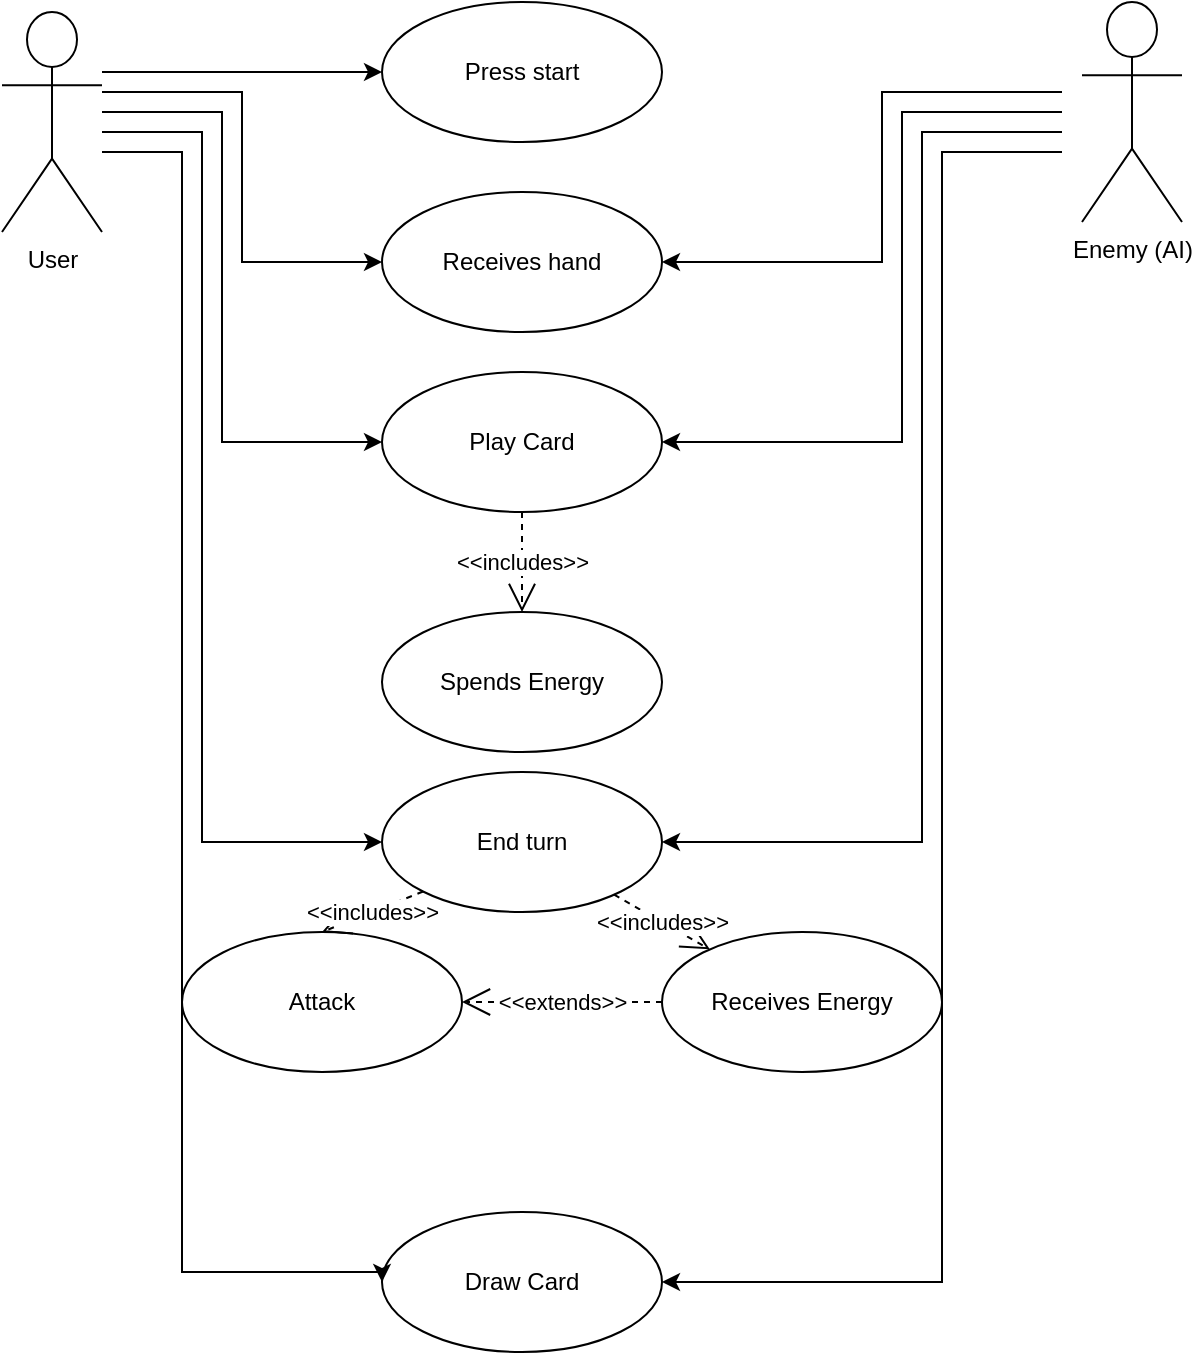 <mxfile version="17.2.5" type="device" pages="5"><diagram id="bDCWdFG0uTCKCY8mnsQQ" name="Use-Cases"><mxGraphModel dx="1022" dy="434" grid="1" gridSize="10" guides="1" tooltips="1" connect="1" arrows="1" fold="1" page="1" pageScale="1" pageWidth="827" pageHeight="1169" math="0" shadow="0"><root><mxCell id="0"/><mxCell id="1" parent="0"/><mxCell id="g_EnQ9C3m-tj-ilu_jNF-10" style="edgeStyle=orthogonalEdgeStyle;rounded=0;orthogonalLoop=1;jettySize=auto;html=1;entryX=0;entryY=0.5;entryDx=0;entryDy=0;" parent="1" target="g_EnQ9C3m-tj-ilu_jNF-7" edge="1"><mxGeometry relative="1" as="geometry"><mxPoint x="160" y="100" as="sourcePoint"/><Array as="points"><mxPoint x="290" y="100"/></Array></mxGeometry></mxCell><mxCell id="g_EnQ9C3m-tj-ilu_jNF-12" style="edgeStyle=orthogonalEdgeStyle;rounded=0;orthogonalLoop=1;jettySize=auto;html=1;entryX=0;entryY=0.5;entryDx=0;entryDy=0;" parent="1" source="g_EnQ9C3m-tj-ilu_jNF-1" target="g_EnQ9C3m-tj-ilu_jNF-11" edge="1"><mxGeometry relative="1" as="geometry"><Array as="points"><mxPoint x="230" y="110"/><mxPoint x="230" y="195"/></Array></mxGeometry></mxCell><mxCell id="g_EnQ9C3m-tj-ilu_jNF-14" style="edgeStyle=orthogonalEdgeStyle;rounded=0;orthogonalLoop=1;jettySize=auto;html=1;entryX=0;entryY=0.5;entryDx=0;entryDy=0;" parent="1" target="g_EnQ9C3m-tj-ilu_jNF-13" edge="1"><mxGeometry relative="1" as="geometry"><mxPoint x="160" y="120" as="sourcePoint"/><Array as="points"><mxPoint x="220" y="120"/><mxPoint x="220" y="285"/></Array></mxGeometry></mxCell><mxCell id="g_EnQ9C3m-tj-ilu_jNF-16" style="edgeStyle=orthogonalEdgeStyle;rounded=0;orthogonalLoop=1;jettySize=auto;html=1;entryX=0;entryY=0.5;entryDx=0;entryDy=0;" parent="1" source="g_EnQ9C3m-tj-ilu_jNF-1" target="g_EnQ9C3m-tj-ilu_jNF-15" edge="1"><mxGeometry relative="1" as="geometry"><mxPoint x="230" y="330" as="targetPoint"/><Array as="points"><mxPoint x="210" y="130"/><mxPoint x="210" y="485"/></Array></mxGeometry></mxCell><mxCell id="g_EnQ9C3m-tj-ilu_jNF-1" value="User" style="shape=umlActor;verticalLabelPosition=bottom;verticalAlign=top;html=1;" parent="1" vertex="1"><mxGeometry x="110" y="70" width="50" height="110" as="geometry"/></mxCell><mxCell id="g_EnQ9C3m-tj-ilu_jNF-7" value="Press start" style="ellipse;whiteSpace=wrap;html=1;" parent="1" vertex="1"><mxGeometry x="300" y="65" width="140" height="70" as="geometry"/></mxCell><mxCell id="g_EnQ9C3m-tj-ilu_jNF-11" value="Receives hand" style="ellipse;whiteSpace=wrap;html=1;" parent="1" vertex="1"><mxGeometry x="300" y="160" width="140" height="70" as="geometry"/></mxCell><mxCell id="g_EnQ9C3m-tj-ilu_jNF-13" value="Play Card" style="ellipse;whiteSpace=wrap;html=1;" parent="1" vertex="1"><mxGeometry x="300" y="250" width="140" height="70" as="geometry"/></mxCell><mxCell id="g_EnQ9C3m-tj-ilu_jNF-15" value="End turn" style="ellipse;whiteSpace=wrap;html=1;" parent="1" vertex="1"><mxGeometry x="300" y="450" width="140" height="70" as="geometry"/></mxCell><mxCell id="g_EnQ9C3m-tj-ilu_jNF-17" value="Draw Card" style="ellipse;whiteSpace=wrap;html=1;" parent="1" vertex="1"><mxGeometry x="300" y="670" width="140" height="70" as="geometry"/></mxCell><mxCell id="g_EnQ9C3m-tj-ilu_jNF-18" value="Receives Energy" style="ellipse;whiteSpace=wrap;html=1;" parent="1" vertex="1"><mxGeometry x="440" y="530" width="140" height="70" as="geometry"/></mxCell><mxCell id="g_EnQ9C3m-tj-ilu_jNF-19" style="edgeStyle=orthogonalEdgeStyle;rounded=0;orthogonalLoop=1;jettySize=auto;html=1;entryX=0;entryY=0.5;entryDx=0;entryDy=0;" parent="1" target="g_EnQ9C3m-tj-ilu_jNF-17" edge="1"><mxGeometry relative="1" as="geometry"><mxPoint x="300.0" y="474.96" as="targetPoint"/><mxPoint x="160" y="140" as="sourcePoint"/><Array as="points"><mxPoint x="200" y="140"/><mxPoint x="200" y="700"/><mxPoint x="300" y="700"/></Array></mxGeometry></mxCell><mxCell id="g_EnQ9C3m-tj-ilu_jNF-22" value="Spends Energy" style="ellipse;whiteSpace=wrap;html=1;" parent="1" vertex="1"><mxGeometry x="300" y="370" width="140" height="70" as="geometry"/></mxCell><mxCell id="g_EnQ9C3m-tj-ilu_jNF-24" value="Enemy (AI)" style="shape=umlActor;verticalLabelPosition=bottom;verticalAlign=top;html=1;" parent="1" vertex="1"><mxGeometry x="650" y="65" width="50" height="110" as="geometry"/></mxCell><mxCell id="g_EnQ9C3m-tj-ilu_jNF-25" style="edgeStyle=orthogonalEdgeStyle;rounded=0;orthogonalLoop=1;jettySize=auto;html=1;entryX=1;entryY=0.5;entryDx=0;entryDy=0;" parent="1" target="g_EnQ9C3m-tj-ilu_jNF-11" edge="1"><mxGeometry relative="1" as="geometry"><mxPoint x="640" y="110" as="sourcePoint"/><mxPoint x="620.0" y="220.0" as="targetPoint"/><Array as="points"><mxPoint x="550" y="110"/><mxPoint x="550" y="195"/></Array></mxGeometry></mxCell><mxCell id="g_EnQ9C3m-tj-ilu_jNF-26" style="edgeStyle=orthogonalEdgeStyle;rounded=0;orthogonalLoop=1;jettySize=auto;html=1;entryX=1;entryY=0.5;entryDx=0;entryDy=0;" parent="1" target="g_EnQ9C3m-tj-ilu_jNF-13" edge="1"><mxGeometry relative="1" as="geometry"><mxPoint x="640" y="120" as="sourcePoint"/><mxPoint x="600.0" y="285.0" as="targetPoint"/><Array as="points"><mxPoint x="640" y="120"/><mxPoint x="560" y="120"/><mxPoint x="560" y="285"/></Array></mxGeometry></mxCell><mxCell id="g_EnQ9C3m-tj-ilu_jNF-27" style="edgeStyle=orthogonalEdgeStyle;rounded=0;orthogonalLoop=1;jettySize=auto;html=1;entryX=1;entryY=0.5;entryDx=0;entryDy=0;" parent="1" target="g_EnQ9C3m-tj-ilu_jNF-15" edge="1"><mxGeometry relative="1" as="geometry"><mxPoint x="640" y="130" as="sourcePoint"/><mxPoint x="520.0" y="395.0" as="targetPoint"/><Array as="points"><mxPoint x="570" y="130"/><mxPoint x="570" y="485"/></Array></mxGeometry></mxCell><mxCell id="g_EnQ9C3m-tj-ilu_jNF-28" style="edgeStyle=orthogonalEdgeStyle;rounded=0;orthogonalLoop=1;jettySize=auto;html=1;entryX=1;entryY=0.5;entryDx=0;entryDy=0;" parent="1" target="g_EnQ9C3m-tj-ilu_jNF-17" edge="1"><mxGeometry relative="1" as="geometry"><mxPoint x="640" y="140" as="sourcePoint"/><mxPoint x="440" y="570" as="targetPoint"/><Array as="points"><mxPoint x="580" y="140"/><mxPoint x="580" y="705"/></Array></mxGeometry></mxCell><mxCell id="g_EnQ9C3m-tj-ilu_jNF-31" value="&amp;lt;&amp;lt;includes&amp;gt;&amp;gt;" style="endArrow=open;endSize=12;dashed=1;html=1;rounded=0;exitX=0.5;exitY=1;exitDx=0;exitDy=0;entryX=0.5;entryY=0;entryDx=0;entryDy=0;" parent="1" source="g_EnQ9C3m-tj-ilu_jNF-13" target="g_EnQ9C3m-tj-ilu_jNF-22" edge="1"><mxGeometry width="160" relative="1" as="geometry"><mxPoint x="280" y="330" as="sourcePoint"/><mxPoint x="440" y="330" as="targetPoint"/></mxGeometry></mxCell><mxCell id="I4kGHJhvHhGjOZ5ozqV4-1" value="Attack" style="ellipse;whiteSpace=wrap;html=1;" parent="1" vertex="1"><mxGeometry x="200" y="530" width="140" height="70" as="geometry"/></mxCell><mxCell id="I4kGHJhvHhGjOZ5ozqV4-2" value="&amp;lt;&amp;lt;includes&amp;gt;&amp;gt;" style="endArrow=open;endSize=12;dashed=1;html=1;rounded=0;exitX=0;exitY=1;exitDx=0;exitDy=0;entryX=0.5;entryY=0;entryDx=0;entryDy=0;" parent="1" source="g_EnQ9C3m-tj-ilu_jNF-15" target="I4kGHJhvHhGjOZ5ozqV4-1" edge="1"><mxGeometry width="160" relative="1" as="geometry"><mxPoint x="370" y="520" as="sourcePoint"/><mxPoint x="440" y="530" as="targetPoint"/></mxGeometry></mxCell><mxCell id="VGvLo24jgB39Mu7dZLOy-3" value="&amp;lt;&amp;lt;includes&amp;gt;&amp;gt;" style="endArrow=open;endSize=12;dashed=1;html=1;rounded=0;" parent="1" source="g_EnQ9C3m-tj-ilu_jNF-15" target="g_EnQ9C3m-tj-ilu_jNF-18" edge="1"><mxGeometry width="160" relative="1" as="geometry"><mxPoint x="540" y="520" as="sourcePoint"/><mxPoint x="540" y="570" as="targetPoint"/></mxGeometry></mxCell><mxCell id="VGvLo24jgB39Mu7dZLOy-4" value="&amp;lt;&amp;lt;extends&amp;gt;&amp;gt;" style="endArrow=open;endSize=12;dashed=1;html=1;rounded=0;exitX=0;exitY=0.5;exitDx=0;exitDy=0;entryX=1;entryY=0.5;entryDx=0;entryDy=0;" parent="1" source="g_EnQ9C3m-tj-ilu_jNF-18" target="I4kGHJhvHhGjOZ5ozqV4-1" edge="1"><mxGeometry width="160" relative="1" as="geometry"><mxPoint x="440.003" y="590.0" as="sourcePoint"/><mxPoint x="603.891" y="629.604" as="targetPoint"/></mxGeometry></mxCell></root></mxGraphModel></diagram><diagram name="Updated-Use-Cases" id="F2Qus5xEzwjHU-6cSrh_"><mxGraphModel dx="1022" dy="434" grid="1" gridSize="10" guides="1" tooltips="1" connect="1" arrows="1" fold="1" page="1" pageScale="1" pageWidth="827" pageHeight="1169" math="0" shadow="0"><root><mxCell id="wrz3-lLxI4HWMyE7_c7o-0"/><mxCell id="wrz3-lLxI4HWMyE7_c7o-1" parent="wrz3-lLxI4HWMyE7_c7o-0"/><mxCell id="wrz3-lLxI4HWMyE7_c7o-3" style="edgeStyle=orthogonalEdgeStyle;rounded=0;orthogonalLoop=1;jettySize=auto;html=1;entryX=0;entryY=0.5;entryDx=0;entryDy=0;" edge="1" parent="wrz3-lLxI4HWMyE7_c7o-1" source="wrz3-lLxI4HWMyE7_c7o-6" target="wrz3-lLxI4HWMyE7_c7o-8"><mxGeometry relative="1" as="geometry"><Array as="points"><mxPoint x="230" y="110"/><mxPoint x="230" y="195"/></Array></mxGeometry></mxCell><mxCell id="wrz3-lLxI4HWMyE7_c7o-4" style="edgeStyle=orthogonalEdgeStyle;rounded=0;orthogonalLoop=1;jettySize=auto;html=1;entryX=0;entryY=0.5;entryDx=0;entryDy=0;" edge="1" parent="wrz3-lLxI4HWMyE7_c7o-1" target="wrz3-lLxI4HWMyE7_c7o-9"><mxGeometry relative="1" as="geometry"><mxPoint x="160" y="120" as="sourcePoint"/><Array as="points"><mxPoint x="220" y="120"/><mxPoint x="220" y="285"/></Array></mxGeometry></mxCell><mxCell id="wrz3-lLxI4HWMyE7_c7o-5" style="edgeStyle=orthogonalEdgeStyle;rounded=0;orthogonalLoop=1;jettySize=auto;html=1;entryX=0;entryY=0.5;entryDx=0;entryDy=0;" edge="1" parent="wrz3-lLxI4HWMyE7_c7o-1" source="wrz3-lLxI4HWMyE7_c7o-6" target="wrz3-lLxI4HWMyE7_c7o-10"><mxGeometry relative="1" as="geometry"><mxPoint x="230" y="330" as="targetPoint"/><Array as="points"><mxPoint x="210" y="130"/><mxPoint x="210" y="485"/></Array></mxGeometry></mxCell><mxCell id="wrz3-lLxI4HWMyE7_c7o-6" value="User" style="shape=umlActor;verticalLabelPosition=bottom;verticalAlign=top;html=1;" vertex="1" parent="wrz3-lLxI4HWMyE7_c7o-1"><mxGeometry x="110" y="70" width="50" height="110" as="geometry"/></mxCell><mxCell id="wrz3-lLxI4HWMyE7_c7o-8" value="Receives hand" style="ellipse;whiteSpace=wrap;html=1;" vertex="1" parent="wrz3-lLxI4HWMyE7_c7o-1"><mxGeometry x="300" y="160" width="140" height="70" as="geometry"/></mxCell><mxCell id="wrz3-lLxI4HWMyE7_c7o-9" value="Play Card" style="ellipse;whiteSpace=wrap;html=1;" vertex="1" parent="wrz3-lLxI4HWMyE7_c7o-1"><mxGeometry x="300" y="250" width="140" height="70" as="geometry"/></mxCell><mxCell id="wrz3-lLxI4HWMyE7_c7o-10" value="End turn" style="ellipse;whiteSpace=wrap;html=1;" vertex="1" parent="wrz3-lLxI4HWMyE7_c7o-1"><mxGeometry x="300" y="450" width="140" height="70" as="geometry"/></mxCell><mxCell id="wrz3-lLxI4HWMyE7_c7o-11" value="Draw Card" style="ellipse;whiteSpace=wrap;html=1;" vertex="1" parent="wrz3-lLxI4HWMyE7_c7o-1"><mxGeometry x="300" y="670" width="140" height="70" as="geometry"/></mxCell><mxCell id="wrz3-lLxI4HWMyE7_c7o-12" value="Receives Energy" style="ellipse;whiteSpace=wrap;html=1;" vertex="1" parent="wrz3-lLxI4HWMyE7_c7o-1"><mxGeometry x="440" y="530" width="140" height="70" as="geometry"/></mxCell><mxCell id="wrz3-lLxI4HWMyE7_c7o-13" style="edgeStyle=orthogonalEdgeStyle;rounded=0;orthogonalLoop=1;jettySize=auto;html=1;entryX=0;entryY=0.5;entryDx=0;entryDy=0;" edge="1" parent="wrz3-lLxI4HWMyE7_c7o-1" target="wrz3-lLxI4HWMyE7_c7o-11"><mxGeometry relative="1" as="geometry"><mxPoint x="300.0" y="474.96" as="targetPoint"/><mxPoint x="160" y="140" as="sourcePoint"/><Array as="points"><mxPoint x="200" y="140"/><mxPoint x="200" y="700"/><mxPoint x="300" y="700"/></Array></mxGeometry></mxCell><mxCell id="wrz3-lLxI4HWMyE7_c7o-14" value="Spends Energy" style="ellipse;whiteSpace=wrap;html=1;" vertex="1" parent="wrz3-lLxI4HWMyE7_c7o-1"><mxGeometry x="300" y="370" width="140" height="70" as="geometry"/></mxCell><mxCell id="wrz3-lLxI4HWMyE7_c7o-15" value="Enemy (AI)" style="shape=umlActor;verticalLabelPosition=bottom;verticalAlign=top;html=1;" vertex="1" parent="wrz3-lLxI4HWMyE7_c7o-1"><mxGeometry x="650" y="65" width="50" height="110" as="geometry"/></mxCell><mxCell id="wrz3-lLxI4HWMyE7_c7o-16" style="edgeStyle=orthogonalEdgeStyle;rounded=0;orthogonalLoop=1;jettySize=auto;html=1;entryX=1;entryY=0.5;entryDx=0;entryDy=0;" edge="1" parent="wrz3-lLxI4HWMyE7_c7o-1" target="wrz3-lLxI4HWMyE7_c7o-8"><mxGeometry relative="1" as="geometry"><mxPoint x="640" y="110" as="sourcePoint"/><mxPoint x="620.0" y="220.0" as="targetPoint"/><Array as="points"><mxPoint x="550" y="110"/><mxPoint x="550" y="195"/></Array></mxGeometry></mxCell><mxCell id="wrz3-lLxI4HWMyE7_c7o-17" style="edgeStyle=orthogonalEdgeStyle;rounded=0;orthogonalLoop=1;jettySize=auto;html=1;entryX=1;entryY=0.5;entryDx=0;entryDy=0;" edge="1" parent="wrz3-lLxI4HWMyE7_c7o-1" target="wrz3-lLxI4HWMyE7_c7o-9"><mxGeometry relative="1" as="geometry"><mxPoint x="640" y="120" as="sourcePoint"/><mxPoint x="600.0" y="285.0" as="targetPoint"/><Array as="points"><mxPoint x="640" y="120"/><mxPoint x="560" y="120"/><mxPoint x="560" y="285"/></Array></mxGeometry></mxCell><mxCell id="wrz3-lLxI4HWMyE7_c7o-18" style="edgeStyle=orthogonalEdgeStyle;rounded=0;orthogonalLoop=1;jettySize=auto;html=1;entryX=1;entryY=0.5;entryDx=0;entryDy=0;" edge="1" parent="wrz3-lLxI4HWMyE7_c7o-1" target="wrz3-lLxI4HWMyE7_c7o-10"><mxGeometry relative="1" as="geometry"><mxPoint x="640" y="130" as="sourcePoint"/><mxPoint x="520.0" y="395.0" as="targetPoint"/><Array as="points"><mxPoint x="570" y="130"/><mxPoint x="570" y="485"/></Array></mxGeometry></mxCell><mxCell id="wrz3-lLxI4HWMyE7_c7o-19" style="edgeStyle=orthogonalEdgeStyle;rounded=0;orthogonalLoop=1;jettySize=auto;html=1;entryX=1;entryY=0.5;entryDx=0;entryDy=0;" edge="1" parent="wrz3-lLxI4HWMyE7_c7o-1" target="wrz3-lLxI4HWMyE7_c7o-11"><mxGeometry relative="1" as="geometry"><mxPoint x="640" y="140" as="sourcePoint"/><mxPoint x="440" y="570" as="targetPoint"/><Array as="points"><mxPoint x="580" y="140"/><mxPoint x="580" y="705"/></Array></mxGeometry></mxCell><mxCell id="wrz3-lLxI4HWMyE7_c7o-20" value="&amp;lt;&amp;lt;includes&amp;gt;&amp;gt;" style="endArrow=open;endSize=12;dashed=1;html=1;rounded=0;exitX=0.5;exitY=1;exitDx=0;exitDy=0;entryX=0.5;entryY=0;entryDx=0;entryDy=0;" edge="1" parent="wrz3-lLxI4HWMyE7_c7o-1" source="wrz3-lLxI4HWMyE7_c7o-9" target="wrz3-lLxI4HWMyE7_c7o-14"><mxGeometry width="160" relative="1" as="geometry"><mxPoint x="280" y="330" as="sourcePoint"/><mxPoint x="440" y="330" as="targetPoint"/></mxGeometry></mxCell><mxCell id="wrz3-lLxI4HWMyE7_c7o-21" value="Attack" style="ellipse;whiteSpace=wrap;html=1;" vertex="1" parent="wrz3-lLxI4HWMyE7_c7o-1"><mxGeometry x="200" y="530" width="140" height="70" as="geometry"/></mxCell><mxCell id="wrz3-lLxI4HWMyE7_c7o-22" value="&amp;lt;&amp;lt;includes&amp;gt;&amp;gt;" style="endArrow=open;endSize=12;dashed=1;html=1;rounded=0;exitX=0;exitY=1;exitDx=0;exitDy=0;entryX=0.5;entryY=0;entryDx=0;entryDy=0;" edge="1" parent="wrz3-lLxI4HWMyE7_c7o-1" source="wrz3-lLxI4HWMyE7_c7o-10" target="wrz3-lLxI4HWMyE7_c7o-21"><mxGeometry width="160" relative="1" as="geometry"><mxPoint x="370" y="520" as="sourcePoint"/><mxPoint x="440" y="530" as="targetPoint"/></mxGeometry></mxCell><mxCell id="wrz3-lLxI4HWMyE7_c7o-23" value="&amp;lt;&amp;lt;includes&amp;gt;&amp;gt;" style="endArrow=open;endSize=12;dashed=1;html=1;rounded=0;" edge="1" parent="wrz3-lLxI4HWMyE7_c7o-1" source="wrz3-lLxI4HWMyE7_c7o-10" target="wrz3-lLxI4HWMyE7_c7o-12"><mxGeometry width="160" relative="1" as="geometry"><mxPoint x="540" y="520" as="sourcePoint"/><mxPoint x="540" y="570" as="targetPoint"/></mxGeometry></mxCell></root></mxGraphModel></diagram><diagram id="3vMU6Dzf4OwxqHKwgkMV" name="Domain Model"><mxGraphModel dx="1460" dy="620" grid="1" gridSize="10" guides="1" tooltips="1" connect="1" arrows="1" fold="1" page="1" pageScale="1" pageWidth="827" pageHeight="1169" math="0" shadow="0"><root><mxCell id="Y3u1-DK2xwDGRS_tAtHt-0"/><mxCell id="Y3u1-DK2xwDGRS_tAtHt-1" parent="Y3u1-DK2xwDGRS_tAtHt-0"/><mxCell id="DOuyRh3AjmHk6GZnZQ7V-19" style="edgeStyle=orthogonalEdgeStyle;rounded=0;orthogonalLoop=1;jettySize=auto;html=1;entryX=0.5;entryY=1;entryDx=0;entryDy=0;endArrow=none;endFill=0;" edge="1" parent="Y3u1-DK2xwDGRS_tAtHt-1" source="DOuyRh3AjmHk6GZnZQ7V-0" target="DOuyRh3AjmHk6GZnZQ7V-13"><mxGeometry relative="1" as="geometry"/></mxCell><mxCell id="DOuyRh3AjmHk6GZnZQ7V-48" value="Cardfield contains card" style="edgeLabel;html=1;align=center;verticalAlign=middle;resizable=0;points=[];fontSize=14;" vertex="1" connectable="0" parent="DOuyRh3AjmHk6GZnZQ7V-19"><mxGeometry x="-0.234" y="-1" relative="1" as="geometry"><mxPoint as="offset"/></mxGeometry></mxCell><mxCell id="DOuyRh3AjmHk6GZnZQ7V-0" value="Card" style="rounded=1;whiteSpace=wrap;html=1;" vertex="1" parent="Y3u1-DK2xwDGRS_tAtHt-1"><mxGeometry x="354" y="560" width="120" height="60" as="geometry"/></mxCell><mxCell id="DOuyRh3AjmHk6GZnZQ7V-6" style="edgeStyle=orthogonalEdgeStyle;rounded=0;orthogonalLoop=1;jettySize=auto;html=1;endArrow=none;endFill=0;" edge="1" parent="Y3u1-DK2xwDGRS_tAtHt-1" source="DOuyRh3AjmHk6GZnZQ7V-1" target="DOuyRh3AjmHk6GZnZQ7V-4"><mxGeometry relative="1" as="geometry"/></mxCell><mxCell id="DOuyRh3AjmHk6GZnZQ7V-52" value="Every player has a hand" style="edgeLabel;html=1;align=center;verticalAlign=middle;resizable=0;points=[];fontSize=11;" vertex="1" connectable="0" parent="DOuyRh3AjmHk6GZnZQ7V-6"><mxGeometry x="0.106" y="-3" relative="1" as="geometry"><mxPoint x="-10" y="-13" as="offset"/></mxGeometry></mxCell><mxCell id="DOuyRh3AjmHk6GZnZQ7V-9" style="edgeStyle=orthogonalEdgeStyle;rounded=0;orthogonalLoop=1;jettySize=auto;html=1;entryX=0.5;entryY=0;entryDx=0;entryDy=0;endArrow=none;endFill=0;" edge="1" parent="Y3u1-DK2xwDGRS_tAtHt-1" source="DOuyRh3AjmHk6GZnZQ7V-1" target="DOuyRh3AjmHk6GZnZQ7V-2"><mxGeometry relative="1" as="geometry"/></mxCell><mxCell id="DOuyRh3AjmHk6GZnZQ7V-50" value="Player may be on a playfield" style="edgeLabel;html=1;align=center;verticalAlign=middle;resizable=0;points=[];fontSize=14;" vertex="1" connectable="0" parent="DOuyRh3AjmHk6GZnZQ7V-9"><mxGeometry x="0.364" relative="1" as="geometry"><mxPoint as="offset"/></mxGeometry></mxCell><mxCell id="DOuyRh3AjmHk6GZnZQ7V-1" value="Player" style="rounded=1;whiteSpace=wrap;html=1;" vertex="1" parent="Y3u1-DK2xwDGRS_tAtHt-1"><mxGeometry x="354" y="110" width="120" height="60" as="geometry"/></mxCell><mxCell id="DOuyRh3AjmHk6GZnZQ7V-14" style="edgeStyle=orthogonalEdgeStyle;rounded=0;orthogonalLoop=1;jettySize=auto;html=1;entryX=0.5;entryY=0;entryDx=0;entryDy=0;endArrow=none;endFill=0;" edge="1" parent="Y3u1-DK2xwDGRS_tAtHt-1" source="DOuyRh3AjmHk6GZnZQ7V-2" target="DOuyRh3AjmHk6GZnZQ7V-13"><mxGeometry relative="1" as="geometry"/></mxCell><mxCell id="DOuyRh3AjmHk6GZnZQ7V-47" value="Playfield contains cardfields" style="edgeLabel;html=1;align=center;verticalAlign=middle;resizable=0;points=[];fontSize=14;" vertex="1" connectable="0" parent="DOuyRh3AjmHk6GZnZQ7V-14"><mxGeometry x="0.261" relative="1" as="geometry"><mxPoint as="offset"/></mxGeometry></mxCell><mxCell id="DOuyRh3AjmHk6GZnZQ7V-2" value="PlayField" style="rounded=1;whiteSpace=wrap;html=1;" vertex="1" parent="Y3u1-DK2xwDGRS_tAtHt-1"><mxGeometry x="354" y="260" width="120" height="60" as="geometry"/></mxCell><mxCell id="DOuyRh3AjmHk6GZnZQ7V-8" style="edgeStyle=orthogonalEdgeStyle;rounded=0;orthogonalLoop=1;jettySize=auto;html=1;endArrow=none;endFill=0;entryX=0;entryY=0.5;entryDx=0;entryDy=0;" edge="1" parent="Y3u1-DK2xwDGRS_tAtHt-1" source="DOuyRh3AjmHk6GZnZQ7V-3" target="DOuyRh3AjmHk6GZnZQ7V-1"><mxGeometry relative="1" as="geometry"><mxPoint x="350" y="140" as="targetPoint"/></mxGeometry></mxCell><mxCell id="DOuyRh3AjmHk6GZnZQ7V-53" value="Every player has a deck" style="edgeLabel;html=1;align=center;verticalAlign=middle;resizable=0;points=[];fontSize=11;" vertex="1" connectable="0" parent="DOuyRh3AjmHk6GZnZQ7V-8"><mxGeometry x="-0.204" y="-1" relative="1" as="geometry"><mxPoint x="17" y="-11" as="offset"/></mxGeometry></mxCell><mxCell id="DOuyRh3AjmHk6GZnZQ7V-24" style="edgeStyle=orthogonalEdgeStyle;rounded=0;orthogonalLoop=1;jettySize=auto;html=1;entryX=0;entryY=0.5;entryDx=0;entryDy=0;endArrow=none;endFill=0;" edge="1" parent="Y3u1-DK2xwDGRS_tAtHt-1" source="DOuyRh3AjmHk6GZnZQ7V-3" target="DOuyRh3AjmHk6GZnZQ7V-0"><mxGeometry relative="1" as="geometry"><Array as="points"><mxPoint x="160" y="590"/></Array></mxGeometry></mxCell><mxCell id="DOuyRh3AjmHk6GZnZQ7V-46" value="Carddeck can contain cards" style="edgeLabel;html=1;align=center;verticalAlign=middle;resizable=0;points=[];fontSize=14;" vertex="1" connectable="0" parent="DOuyRh3AjmHk6GZnZQ7V-24"><mxGeometry x="-0.421" y="4" relative="1" as="geometry"><mxPoint as="offset"/></mxGeometry></mxCell><mxCell id="DOuyRh3AjmHk6GZnZQ7V-3" value="CardDeck" style="rounded=1;whiteSpace=wrap;html=1;" vertex="1" parent="Y3u1-DK2xwDGRS_tAtHt-1"><mxGeometry x="100" y="110" width="120" height="60" as="geometry"/></mxCell><mxCell id="DOuyRh3AjmHk6GZnZQ7V-25" style="edgeStyle=orthogonalEdgeStyle;rounded=0;orthogonalLoop=1;jettySize=auto;html=1;endArrow=none;endFill=0;entryX=1;entryY=0.5;entryDx=0;entryDy=0;" edge="1" parent="Y3u1-DK2xwDGRS_tAtHt-1" source="DOuyRh3AjmHk6GZnZQ7V-4" target="DOuyRh3AjmHk6GZnZQ7V-0"><mxGeometry relative="1" as="geometry"><mxPoint x="480" y="581.333" as="targetPoint"/><Array as="points"><mxPoint x="690" y="590"/></Array></mxGeometry></mxCell><mxCell id="DOuyRh3AjmHk6GZnZQ7V-45" value="&lt;font style=&quot;font-size: 14px&quot;&gt;Playerhand can contain cards&lt;/font&gt;" style="edgeLabel;html=1;align=center;verticalAlign=middle;resizable=0;points=[];" vertex="1" connectable="0" parent="DOuyRh3AjmHk6GZnZQ7V-25"><mxGeometry x="-0.441" y="1" relative="1" as="geometry"><mxPoint as="offset"/></mxGeometry></mxCell><mxCell id="DOuyRh3AjmHk6GZnZQ7V-4" value="PlayerHand" style="rounded=1;whiteSpace=wrap;html=1;" vertex="1" parent="Y3u1-DK2xwDGRS_tAtHt-1"><mxGeometry x="630" y="110" width="120" height="60" as="geometry"/></mxCell><mxCell id="DOuyRh3AjmHk6GZnZQ7V-12" value="c" style="text;html=1;align=center;verticalAlign=middle;resizable=0;points=[];autosize=1;strokeColor=none;fillColor=none;" vertex="1" parent="Y3u1-DK2xwDGRS_tAtHt-1"><mxGeometry x="410" y="240" width="20" height="20" as="geometry"/></mxCell><mxCell id="DOuyRh3AjmHk6GZnZQ7V-13" value="CardField" style="rounded=1;whiteSpace=wrap;html=1;" vertex="1" parent="Y3u1-DK2xwDGRS_tAtHt-1"><mxGeometry x="354" y="410" width="120" height="60" as="geometry"/></mxCell><mxCell id="DOuyRh3AjmHk6GZnZQ7V-15" value="1" style="text;html=1;align=center;verticalAlign=middle;resizable=0;points=[];autosize=1;strokeColor=none;fillColor=none;" vertex="1" parent="Y3u1-DK2xwDGRS_tAtHt-1"><mxGeometry x="410" y="320" width="20" height="20" as="geometry"/></mxCell><mxCell id="DOuyRh3AjmHk6GZnZQ7V-18" value="n" style="text;html=1;align=center;verticalAlign=middle;resizable=0;points=[];autosize=1;strokeColor=none;fillColor=none;" vertex="1" parent="Y3u1-DK2xwDGRS_tAtHt-1"><mxGeometry x="410" y="390" width="20" height="20" as="geometry"/></mxCell><mxCell id="DOuyRh3AjmHk6GZnZQ7V-20" value="c" style="text;html=1;align=center;verticalAlign=middle;resizable=0;points=[];autosize=1;strokeColor=none;fillColor=none;" vertex="1" parent="Y3u1-DK2xwDGRS_tAtHt-1"><mxGeometry x="414" y="540" width="20" height="20" as="geometry"/></mxCell><mxCell id="DOuyRh3AjmHk6GZnZQ7V-21" value="c" style="text;html=1;align=center;verticalAlign=middle;resizable=0;points=[];autosize=1;strokeColor=none;fillColor=none;" vertex="1" parent="Y3u1-DK2xwDGRS_tAtHt-1"><mxGeometry x="414" y="470" width="20" height="20" as="geometry"/></mxCell><mxCell id="DOuyRh3AjmHk6GZnZQ7V-26" value="c" style="text;html=1;align=center;verticalAlign=middle;resizable=0;points=[];autosize=1;strokeColor=none;fillColor=none;" vertex="1" parent="Y3u1-DK2xwDGRS_tAtHt-1"><mxGeometry x="160" y="170" width="20" height="20" as="geometry"/></mxCell><mxCell id="DOuyRh3AjmHk6GZnZQ7V-27" value="nc" style="text;html=1;align=center;verticalAlign=middle;resizable=0;points=[];autosize=1;strokeColor=none;fillColor=none;" vertex="1" parent="Y3u1-DK2xwDGRS_tAtHt-1"><mxGeometry x="324" y="575" width="30" height="20" as="geometry"/></mxCell><mxCell id="DOuyRh3AjmHk6GZnZQ7V-30" value="nc" style="text;html=1;align=center;verticalAlign=middle;resizable=0;points=[];autosize=1;strokeColor=none;fillColor=none;" vertex="1" parent="Y3u1-DK2xwDGRS_tAtHt-1"><mxGeometry x="474" y="575" width="30" height="20" as="geometry"/></mxCell><mxCell id="DOuyRh3AjmHk6GZnZQ7V-31" value="c" style="text;html=1;align=center;verticalAlign=middle;resizable=0;points=[];autosize=1;strokeColor=none;fillColor=none;" vertex="1" parent="Y3u1-DK2xwDGRS_tAtHt-1"><mxGeometry x="670" y="170" width="20" height="20" as="geometry"/></mxCell><mxCell id="DOuyRh3AjmHk6GZnZQ7V-32" value="n" style="text;html=1;align=center;verticalAlign=middle;resizable=0;points=[];autosize=1;strokeColor=none;fillColor=none;" vertex="1" parent="Y3u1-DK2xwDGRS_tAtHt-1"><mxGeometry x="410" y="170" width="20" height="20" as="geometry"/></mxCell><mxCell id="DOuyRh3AjmHk6GZnZQ7V-33" value="1" style="text;html=1;align=center;verticalAlign=middle;resizable=0;points=[];autosize=1;strokeColor=none;fillColor=none;" vertex="1" parent="Y3u1-DK2xwDGRS_tAtHt-1"><mxGeometry x="474" y="140" width="20" height="20" as="geometry"/></mxCell><mxCell id="DOuyRh3AjmHk6GZnZQ7V-34" value="1" style="text;html=1;align=center;verticalAlign=middle;resizable=0;points=[];autosize=1;strokeColor=none;fillColor=none;" vertex="1" parent="Y3u1-DK2xwDGRS_tAtHt-1"><mxGeometry x="610" y="140" width="20" height="20" as="geometry"/></mxCell><mxCell id="DOuyRh3AjmHk6GZnZQ7V-35" value="1" style="text;html=1;align=center;verticalAlign=middle;resizable=0;points=[];autosize=1;strokeColor=none;fillColor=none;" vertex="1" parent="Y3u1-DK2xwDGRS_tAtHt-1"><mxGeometry x="329" y="140" width="20" height="20" as="geometry"/></mxCell><mxCell id="DOuyRh3AjmHk6GZnZQ7V-37" value="1" style="text;html=1;align=center;verticalAlign=middle;resizable=0;points=[];autosize=1;strokeColor=none;fillColor=none;" vertex="1" parent="Y3u1-DK2xwDGRS_tAtHt-1"><mxGeometry x="220" y="140" width="20" height="20" as="geometry"/></mxCell><mxCell id="DOuyRh3AjmHk6GZnZQ7V-40" value="" style="edgeStyle=orthogonalEdgeStyle;rounded=0;orthogonalLoop=1;jettySize=auto;html=1;endArrow=none;endFill=0;" edge="1" parent="Y3u1-DK2xwDGRS_tAtHt-1" source="DOuyRh3AjmHk6GZnZQ7V-39" target="DOuyRh3AjmHk6GZnZQ7V-1"><mxGeometry relative="1" as="geometry"><mxPoint x="414" y="110" as="targetPoint"/></mxGeometry></mxCell><mxCell id="DOuyRh3AjmHk6GZnZQ7V-51" value="&lt;font style=&quot;font-size: 11px&quot;&gt;Player has playerstats&lt;/font&gt;" style="edgeLabel;html=1;align=center;verticalAlign=middle;resizable=0;points=[];fontSize=14;" vertex="1" connectable="0" parent="DOuyRh3AjmHk6GZnZQ7V-40"><mxGeometry x="0.119" y="-1" relative="1" as="geometry"><mxPoint as="offset"/></mxGeometry></mxCell><mxCell id="DOuyRh3AjmHk6GZnZQ7V-39" value="PlayerStats" style="rounded=1;whiteSpace=wrap;html=1;" vertex="1" parent="Y3u1-DK2xwDGRS_tAtHt-1"><mxGeometry x="354" width="120" height="60" as="geometry"/></mxCell><mxCell id="DOuyRh3AjmHk6GZnZQ7V-41" value="1" style="text;html=1;align=center;verticalAlign=middle;resizable=0;points=[];autosize=1;strokeColor=none;fillColor=none;" vertex="1" parent="Y3u1-DK2xwDGRS_tAtHt-1"><mxGeometry x="414" y="60" width="20" height="20" as="geometry"/></mxCell><mxCell id="DOuyRh3AjmHk6GZnZQ7V-42" value="1" style="text;html=1;align=center;verticalAlign=middle;resizable=0;points=[];autosize=1;strokeColor=none;fillColor=none;" vertex="1" parent="Y3u1-DK2xwDGRS_tAtHt-1"><mxGeometry x="414" y="90" width="20" height="20" as="geometry"/></mxCell></root></mxGraphModel></diagram><diagram id="7Ki-2lacUImvpyJcDqVM" name="Class Diagram"><mxGraphModel dx="2190" dy="1748" grid="1" gridSize="10" guides="1" tooltips="1" connect="1" arrows="1" fold="1" page="1" pageScale="1" pageWidth="827" pageHeight="1169" math="0" shadow="0"><root><mxCell id="0"/><mxCell id="1" parent="0"/><mxCell id="3vhZV8VgudQoqCsaSaC9-1" value="Player" style="swimlane;fontStyle=1;align=center;verticalAlign=top;childLayout=stackLayout;horizontal=1;startSize=26;horizontalStack=0;resizeParent=1;resizeParentMax=0;resizeLast=0;collapsible=1;marginBottom=0;fontSize=11;" parent="1" vertex="1"><mxGeometry x="319" y="10" width="190" height="164" as="geometry"/></mxCell><mxCell id="3vhZV8VgudQoqCsaSaC9-2" value="- playerStats: PlayerStats" style="text;strokeColor=none;fillColor=none;align=left;verticalAlign=top;spacingLeft=4;spacingRight=4;overflow=hidden;rotatable=0;points=[[0,0.5],[1,0.5]];portConstraint=eastwest;fontSize=11;" parent="3vhZV8VgudQoqCsaSaC9-1" vertex="1"><mxGeometry y="26" width="190" height="26" as="geometry"/></mxCell><mxCell id="Gi3Pom1ZrJm4M__q3pjn-1" value="- cardDeck: CardDeck" style="text;strokeColor=none;fillColor=none;align=left;verticalAlign=top;spacingLeft=4;spacingRight=4;overflow=hidden;rotatable=0;points=[[0,0.5],[1,0.5]];portConstraint=eastwest;fontSize=11;" parent="3vhZV8VgudQoqCsaSaC9-1" vertex="1"><mxGeometry y="52" width="190" height="26" as="geometry"/></mxCell><mxCell id="Gi3Pom1ZrJm4M__q3pjn-2" value="- playerHand: PlayerHand" style="text;strokeColor=none;fillColor=none;align=left;verticalAlign=top;spacingLeft=4;spacingRight=4;overflow=hidden;rotatable=0;points=[[0,0.5],[1,0.5]];portConstraint=eastwest;fontSize=11;" parent="3vhZV8VgudQoqCsaSaC9-1" vertex="1"><mxGeometry y="78" width="190" height="26" as="geometry"/></mxCell><mxCell id="UCBf1OHqrqZfb0SaNJys-17" value="- mediator: PlayerPlayFieldMediator" style="text;strokeColor=none;fillColor=none;align=left;verticalAlign=top;spacingLeft=4;spacingRight=4;overflow=hidden;rotatable=0;points=[[0,0.5],[1,0.5]];portConstraint=eastwest;fontSize=11;" parent="3vhZV8VgudQoqCsaSaC9-1" vertex="1"><mxGeometry y="104" width="190" height="26" as="geometry"/></mxCell><mxCell id="3vhZV8VgudQoqCsaSaC9-3" value="" style="line;strokeWidth=1;fillColor=none;align=left;verticalAlign=middle;spacingTop=-1;spacingLeft=3;spacingRight=3;rotatable=0;labelPosition=right;points=[];portConstraint=eastwest;fontSize=11;" parent="3vhZV8VgudQoqCsaSaC9-1" vertex="1"><mxGeometry y="130" width="190" height="8" as="geometry"/></mxCell><mxCell id="3vhZV8VgudQoqCsaSaC9-4" value="+ endTurn(): void" style="text;strokeColor=none;fillColor=none;align=left;verticalAlign=top;spacingLeft=4;spacingRight=4;overflow=hidden;rotatable=0;points=[[0,0.5],[1,0.5]];portConstraint=eastwest;fontSize=11;" parent="3vhZV8VgudQoqCsaSaC9-1" vertex="1"><mxGeometry y="138" width="190" height="26" as="geometry"/></mxCell><mxCell id="KDDXjRoEPUDA-iliHL0b-1" value="PlayerHand" style="swimlane;fontStyle=1;align=center;verticalAlign=top;childLayout=stackLayout;horizontal=1;startSize=26;horizontalStack=0;resizeParent=1;resizeParentMax=0;resizeLast=0;collapsible=1;marginBottom=0;fontSize=11;" parent="1" vertex="1"><mxGeometry x="594" y="10" width="186" height="138" as="geometry"/></mxCell><mxCell id="KDDXjRoEPUDA-iliHL0b-2" value="- cards: List&lt;Card&gt;" style="text;strokeColor=none;fillColor=none;align=left;verticalAlign=top;spacingLeft=4;spacingRight=4;overflow=hidden;rotatable=0;points=[[0,0.5],[1,0.5]];portConstraint=eastwest;fontSize=11;" parent="KDDXjRoEPUDA-iliHL0b-1" vertex="1"><mxGeometry y="26" width="186" height="26" as="geometry"/></mxCell><mxCell id="eBRLSrcxg8u2XfDIEsVY-7" value="- MAX_CARDS: final int" style="text;strokeColor=none;fillColor=none;align=left;verticalAlign=top;spacingLeft=4;spacingRight=4;overflow=hidden;rotatable=0;points=[[0,0.5],[1,0.5]];portConstraint=eastwest;fontSize=11;" parent="KDDXjRoEPUDA-iliHL0b-1" vertex="1"><mxGeometry y="52" width="186" height="26" as="geometry"/></mxCell><mxCell id="KDDXjRoEPUDA-iliHL0b-5" value="" style="line;strokeWidth=1;fillColor=none;align=left;verticalAlign=middle;spacingTop=-1;spacingLeft=3;spacingRight=3;rotatable=0;labelPosition=right;points=[];portConstraint=eastwest;fontSize=11;" parent="KDDXjRoEPUDA-iliHL0b-1" vertex="1"><mxGeometry y="78" width="186" height="8" as="geometry"/></mxCell><mxCell id="KDDXjRoEPUDA-iliHL0b-6" value="+ method(type): type" style="text;strokeColor=none;fillColor=none;align=left;verticalAlign=top;spacingLeft=4;spacingRight=4;overflow=hidden;rotatable=0;points=[[0,0.5],[1,0.5]];portConstraint=eastwest;fontSize=11;" parent="KDDXjRoEPUDA-iliHL0b-1" vertex="1"><mxGeometry y="86" width="186" height="26" as="geometry"/></mxCell><mxCell id="UCBf1OHqrqZfb0SaNJys-24" value="+ drawCard(deck: CardDeck): void" style="text;strokeColor=none;fillColor=none;align=left;verticalAlign=top;spacingLeft=4;spacingRight=4;overflow=hidden;rotatable=0;points=[[0,0.5],[1,0.5]];portConstraint=eastwest;fontSize=11;" parent="KDDXjRoEPUDA-iliHL0b-1" vertex="1"><mxGeometry y="112" width="186" height="26" as="geometry"/></mxCell><mxCell id="KnXpFlAJbjPiCszLu1da-1" value="PlayerStats" style="swimlane;fontStyle=1;align=center;verticalAlign=top;childLayout=stackLayout;horizontal=1;startSize=26;horizontalStack=0;resizeParent=1;resizeParentMax=0;resizeLast=0;collapsible=1;marginBottom=0;fontSize=11;" parent="1" vertex="1"><mxGeometry x="334" y="-210" width="160" height="164" as="geometry"/></mxCell><mxCell id="KnXpFlAJbjPiCszLu1da-2" value="- health: int" style="text;strokeColor=none;fillColor=none;align=left;verticalAlign=top;spacingLeft=4;spacingRight=4;overflow=hidden;rotatable=0;points=[[0,0.5],[1,0.5]];portConstraint=eastwest;fontSize=11;" parent="KnXpFlAJbjPiCszLu1da-1" vertex="1"><mxGeometry y="26" width="160" height="26" as="geometry"/></mxCell><mxCell id="KnXpFlAJbjPiCszLu1da-3" value="- energy: int" style="text;strokeColor=none;fillColor=none;align=left;verticalAlign=top;spacingLeft=4;spacingRight=4;overflow=hidden;rotatable=0;points=[[0,0.5],[1,0.5]];portConstraint=eastwest;fontSize=11;" parent="KnXpFlAJbjPiCszLu1da-1" vertex="1"><mxGeometry y="52" width="160" height="26" as="geometry"/></mxCell><mxCell id="KnXpFlAJbjPiCszLu1da-4" value="- MAX_ENERGY: final int" style="text;strokeColor=none;fillColor=none;align=left;verticalAlign=top;spacingLeft=4;spacingRight=4;overflow=hidden;rotatable=0;points=[[0,0.5],[1,0.5]];portConstraint=eastwest;fontSize=11;" parent="KnXpFlAJbjPiCszLu1da-1" vertex="1"><mxGeometry y="78" width="160" height="26" as="geometry"/></mxCell><mxCell id="KnXpFlAJbjPiCszLu1da-7" value="- MAX_HEALTH: final int" style="text;strokeColor=none;fillColor=none;align=left;verticalAlign=top;spacingLeft=4;spacingRight=4;overflow=hidden;rotatable=0;points=[[0,0.5],[1,0.5]];portConstraint=eastwest;fontSize=11;" parent="KnXpFlAJbjPiCszLu1da-1" vertex="1"><mxGeometry y="104" width="160" height="26" as="geometry"/></mxCell><mxCell id="KnXpFlAJbjPiCszLu1da-5" value="" style="line;strokeWidth=1;fillColor=none;align=left;verticalAlign=middle;spacingTop=-1;spacingLeft=3;spacingRight=3;rotatable=0;labelPosition=right;points=[];portConstraint=eastwest;fontSize=11;" parent="KnXpFlAJbjPiCszLu1da-1" vertex="1"><mxGeometry y="130" width="160" height="8" as="geometry"/></mxCell><mxCell id="KnXpFlAJbjPiCszLu1da-6" value="+ method(type): type" style="text;strokeColor=none;fillColor=none;align=left;verticalAlign=top;spacingLeft=4;spacingRight=4;overflow=hidden;rotatable=0;points=[[0,0.5],[1,0.5]];portConstraint=eastwest;fontSize=11;" parent="KnXpFlAJbjPiCszLu1da-1" vertex="1"><mxGeometry y="138" width="160" height="26" as="geometry"/></mxCell><mxCell id="eBRLSrcxg8u2XfDIEsVY-1" value="CardDeck" style="swimlane;fontStyle=1;align=center;verticalAlign=top;childLayout=stackLayout;horizontal=1;startSize=26;horizontalStack=0;resizeParent=1;resizeParentMax=0;resizeLast=0;collapsible=1;marginBottom=0;fontSize=11;" parent="1" vertex="1"><mxGeometry x="74" y="10" width="160" height="138" as="geometry"/></mxCell><mxCell id="eBRLSrcxg8u2XfDIEsVY-9" value="- cards: List&lt;Card&gt;" style="text;strokeColor=none;fillColor=none;align=left;verticalAlign=top;spacingLeft=4;spacingRight=4;overflow=hidden;rotatable=0;points=[[0,0.5],[1,0.5]];portConstraint=eastwest;fontSize=11;" parent="eBRLSrcxg8u2XfDIEsVY-1" vertex="1"><mxGeometry y="26" width="160" height="26" as="geometry"/></mxCell><mxCell id="eBRLSrcxg8u2XfDIEsVY-8" value="- MAX_CARDS: final int" style="text;strokeColor=none;fillColor=none;align=left;verticalAlign=top;spacingLeft=4;spacingRight=4;overflow=hidden;rotatable=0;points=[[0,0.5],[1,0.5]];portConstraint=eastwest;fontSize=11;" parent="eBRLSrcxg8u2XfDIEsVY-1" vertex="1"><mxGeometry y="52" width="160" height="26" as="geometry"/></mxCell><mxCell id="eBRLSrcxg8u2XfDIEsVY-5" value="" style="line;strokeWidth=1;fillColor=none;align=left;verticalAlign=middle;spacingTop=-1;spacingLeft=3;spacingRight=3;rotatable=0;labelPosition=right;points=[];portConstraint=eastwest;fontSize=11;" parent="eBRLSrcxg8u2XfDIEsVY-1" vertex="1"><mxGeometry y="78" width="160" height="8" as="geometry"/></mxCell><mxCell id="eBRLSrcxg8u2XfDIEsVY-6" value="+ generate(): void" style="text;strokeColor=none;fillColor=none;align=left;verticalAlign=top;spacingLeft=4;spacingRight=4;overflow=hidden;rotatable=0;points=[[0,0.5],[1,0.5]];portConstraint=eastwest;fontSize=11;" parent="eBRLSrcxg8u2XfDIEsVY-1" vertex="1"><mxGeometry y="86" width="160" height="26" as="geometry"/></mxCell><mxCell id="UCBf1OHqrqZfb0SaNJys-25" value="+ transferCard(): Card" style="text;strokeColor=none;fillColor=none;align=left;verticalAlign=top;spacingLeft=4;spacingRight=4;overflow=hidden;rotatable=0;points=[[0,0.5],[1,0.5]];portConstraint=eastwest;fontSize=11;" parent="eBRLSrcxg8u2XfDIEsVY-1" vertex="1"><mxGeometry y="112" width="160" height="26" as="geometry"/></mxCell><mxCell id="UCBf1OHqrqZfb0SaNJys-20" style="edgeStyle=orthogonalEdgeStyle;rounded=0;orthogonalLoop=1;jettySize=auto;html=1;entryX=0;entryY=0.5;entryDx=0;entryDy=0;fontSize=11;endArrow=none;endFill=0;" parent="1" target="tbcSdgoaTJVeAVs6gWRO-12" edge="1"><mxGeometry relative="1" as="geometry"><mxPoint x="560" y="308" as="sourcePoint"/></mxGeometry></mxCell><mxCell id="eBRLSrcxg8u2XfDIEsVY-10" value="PlayField" style="swimlane;fontStyle=1;align=center;verticalAlign=top;childLayout=stackLayout;horizontal=1;startSize=26;horizontalStack=0;resizeParent=1;resizeParentMax=0;resizeLast=0;collapsible=1;marginBottom=0;fontSize=11;" parent="1" vertex="1"><mxGeometry x="285" y="220" width="275" height="190" as="geometry"/></mxCell><mxCell id="tbcSdgoaTJVeAVs6gWRO-22" value="- instance: static final PlayField" style="text;strokeColor=none;fillColor=none;align=left;verticalAlign=top;spacingLeft=4;spacingRight=4;overflow=hidden;rotatable=0;points=[[0,0.5],[1,0.5]];portConstraint=eastwest;fontSize=11;" parent="eBRLSrcxg8u2XfDIEsVY-10" vertex="1"><mxGeometry y="26" width="275" height="26" as="geometry"/></mxCell><mxCell id="eBRLSrcxg8u2XfDIEsVY-11" value="- cardFields: HashMap&lt;Player, List&lt;CardField&gt;&gt;" style="text;strokeColor=none;fillColor=none;align=left;verticalAlign=top;spacingLeft=4;spacingRight=4;overflow=hidden;rotatable=0;points=[[0,0.5],[1,0.5]];portConstraint=eastwest;fontSize=11;" parent="eBRLSrcxg8u2XfDIEsVY-10" vertex="1"><mxGeometry y="52" width="275" height="26" as="geometry"/></mxCell><mxCell id="tbcSdgoaTJVeAVs6gWRO-2" value="- MAX_AMOUNT_CARD_FIELDS: int" style="text;strokeColor=none;fillColor=none;align=left;verticalAlign=top;spacingLeft=4;spacingRight=4;overflow=hidden;rotatable=0;points=[[0,0.5],[1,0.5]];portConstraint=eastwest;fontSize=11;" parent="eBRLSrcxg8u2XfDIEsVY-10" vertex="1"><mxGeometry y="78" width="275" height="26" as="geometry"/></mxCell><mxCell id="tbcSdgoaTJVeAVs6gWRO-1" value="- cardFieldMediators: List&lt;CardFieldMediator&gt;" style="text;strokeColor=none;fillColor=none;align=left;verticalAlign=top;spacingLeft=4;spacingRight=4;overflow=hidden;rotatable=0;points=[[0,0.5],[1,0.5]];portConstraint=eastwest;fontSize=11;" parent="eBRLSrcxg8u2XfDIEsVY-10" vertex="1"><mxGeometry y="104" width="275" height="26" as="geometry"/></mxCell><mxCell id="eBRLSrcxg8u2XfDIEsVY-14" value="" style="line;strokeWidth=1;fillColor=none;align=left;verticalAlign=middle;spacingTop=-1;spacingLeft=3;spacingRight=3;rotatable=0;labelPosition=right;points=[];portConstraint=eastwest;fontSize=11;" parent="eBRLSrcxg8u2XfDIEsVY-10" vertex="1"><mxGeometry y="130" width="275" height="8" as="geometry"/></mxCell><mxCell id="tbcSdgoaTJVeAVs6gWRO-25" value="+ getInstance(): PlayField static" style="text;strokeColor=none;fillColor=none;align=left;verticalAlign=top;spacingLeft=4;spacingRight=4;overflow=hidden;rotatable=0;points=[[0,0.5],[1,0.5]];portConstraint=eastwest;fontSize=11;" parent="eBRLSrcxg8u2XfDIEsVY-10" vertex="1"><mxGeometry y="138" width="275" height="26" as="geometry"/></mxCell><mxCell id="eBRLSrcxg8u2XfDIEsVY-15" value="+ attackOppositeField(player: Player, int index): void" style="text;strokeColor=none;fillColor=none;align=left;verticalAlign=top;spacingLeft=4;spacingRight=4;overflow=hidden;rotatable=0;points=[[0,0.5],[1,0.5]];portConstraint=eastwest;fontSize=11;" parent="eBRLSrcxg8u2XfDIEsVY-10" vertex="1"><mxGeometry y="164" width="275" height="26" as="geometry"/></mxCell><mxCell id="eBRLSrcxg8u2XfDIEsVY-16" value="CardField" style="swimlane;fontStyle=1;align=center;verticalAlign=top;childLayout=stackLayout;horizontal=1;startSize=26;horizontalStack=0;resizeParent=1;resizeParentMax=0;resizeLast=0;collapsible=1;marginBottom=0;fontSize=11;" parent="1" vertex="1"><mxGeometry x="285" y="490" width="250" height="60" as="geometry"/></mxCell><mxCell id="eBRLSrcxg8u2XfDIEsVY-17" value="- card: Card" style="text;strokeColor=none;fillColor=none;align=left;verticalAlign=top;spacingLeft=4;spacingRight=4;overflow=hidden;rotatable=0;points=[[0,0.5],[1,0.5]];portConstraint=eastwest;fontSize=11;" parent="eBRLSrcxg8u2XfDIEsVY-16" vertex="1"><mxGeometry y="26" width="250" height="26" as="geometry"/></mxCell><mxCell id="eBRLSrcxg8u2XfDIEsVY-18" value="" style="line;strokeWidth=1;fillColor=none;align=left;verticalAlign=middle;spacingTop=-1;spacingLeft=3;spacingRight=3;rotatable=0;labelPosition=right;points=[];portConstraint=eastwest;fontSize=11;" parent="eBRLSrcxg8u2XfDIEsVY-16" vertex="1"><mxGeometry y="52" width="250" height="8" as="geometry"/></mxCell><mxCell id="eBRLSrcxg8u2XfDIEsVY-20" value="Card" style="swimlane;fontStyle=1;align=center;verticalAlign=top;childLayout=stackLayout;horizontal=1;startSize=26;horizontalStack=0;resizeParent=1;resizeParentMax=0;resizeLast=0;collapsible=1;marginBottom=0;fontSize=11;" parent="1" vertex="1"><mxGeometry x="285" y="610" width="250" height="112" as="geometry"/></mxCell><mxCell id="eBRLSrcxg8u2XfDIEsVY-21" value="- health: int" style="text;strokeColor=none;fillColor=none;align=left;verticalAlign=top;spacingLeft=4;spacingRight=4;overflow=hidden;rotatable=0;points=[[0,0.5],[1,0.5]];portConstraint=eastwest;fontSize=11;" parent="eBRLSrcxg8u2XfDIEsVY-20" vertex="1"><mxGeometry y="26" width="250" height="26" as="geometry"/></mxCell><mxCell id="zZQzOG4hIqlDepvBGTIj-1" value="- attack: int" style="text;strokeColor=none;fillColor=none;align=left;verticalAlign=top;spacingLeft=4;spacingRight=4;overflow=hidden;rotatable=0;points=[[0,0.5],[1,0.5]];portConstraint=eastwest;fontSize=11;" parent="eBRLSrcxg8u2XfDIEsVY-20" vertex="1"><mxGeometry y="52" width="250" height="26" as="geometry"/></mxCell><mxCell id="zZQzOG4hIqlDepvBGTIj-2" value="- summonEnergy: int" style="text;strokeColor=none;fillColor=none;align=left;verticalAlign=top;spacingLeft=4;spacingRight=4;overflow=hidden;rotatable=0;points=[[0,0.5],[1,0.5]];portConstraint=eastwest;fontSize=11;" parent="eBRLSrcxg8u2XfDIEsVY-20" vertex="1"><mxGeometry y="78" width="250" height="26" as="geometry"/></mxCell><mxCell id="eBRLSrcxg8u2XfDIEsVY-22" value="" style="line;strokeWidth=1;fillColor=none;align=left;verticalAlign=middle;spacingTop=-1;spacingLeft=3;spacingRight=3;rotatable=0;labelPosition=right;points=[];portConstraint=eastwest;fontSize=11;" parent="eBRLSrcxg8u2XfDIEsVY-20" vertex="1"><mxGeometry y="104" width="250" height="8" as="geometry"/></mxCell><mxCell id="tbcSdgoaTJVeAVs6gWRO-3" value="CardFieldMediator" style="swimlane;fontStyle=1;align=center;verticalAlign=top;childLayout=stackLayout;horizontal=1;startSize=30;horizontalStack=0;resizeParent=1;resizeParentMax=0;resizeLast=0;collapsible=1;marginBottom=0;fontSize=11;" parent="1" vertex="1"><mxGeometry x="-70" y="240" width="250" height="116" as="geometry"/></mxCell><mxCell id="tbcSdgoaTJVeAVs6gWRO-4" value="- bottomCardField: CardField" style="text;strokeColor=none;fillColor=none;align=left;verticalAlign=top;spacingLeft=4;spacingRight=4;overflow=hidden;rotatable=0;points=[[0,0.5],[1,0.5]];portConstraint=eastwest;fontSize=11;" parent="tbcSdgoaTJVeAVs6gWRO-3" vertex="1"><mxGeometry y="30" width="250" height="26" as="geometry"/></mxCell><mxCell id="tbcSdgoaTJVeAVs6gWRO-7" value="- topCardField: CardField" style="text;strokeColor=none;fillColor=none;align=left;verticalAlign=top;spacingLeft=4;spacingRight=4;overflow=hidden;rotatable=0;points=[[0,0.5],[1,0.5]];portConstraint=eastwest;fontSize=11;" parent="tbcSdgoaTJVeAVs6gWRO-3" vertex="1"><mxGeometry y="56" width="250" height="26" as="geometry"/></mxCell><mxCell id="tbcSdgoaTJVeAVs6gWRO-5" value="" style="line;strokeWidth=1;fillColor=none;align=left;verticalAlign=middle;spacingTop=-1;spacingLeft=3;spacingRight=3;rotatable=0;labelPosition=right;points=[];portConstraint=eastwest;fontSize=11;" parent="tbcSdgoaTJVeAVs6gWRO-3" vertex="1"><mxGeometry y="82" width="250" height="8" as="geometry"/></mxCell><mxCell id="tbcSdgoaTJVeAVs6gWRO-6" value="+ calcPlayerDamage(): int" style="text;strokeColor=none;fillColor=none;align=left;verticalAlign=top;spacingLeft=4;spacingRight=4;overflow=hidden;rotatable=0;points=[[0,0.5],[1,0.5]];portConstraint=eastwest;fontSize=11;" parent="tbcSdgoaTJVeAVs6gWRO-3" vertex="1"><mxGeometry y="90" width="250" height="26" as="geometry"/></mxCell><mxCell id="tbcSdgoaTJVeAVs6gWRO-8" value="PlayerPlayFieldMediator" style="swimlane;fontStyle=1;align=center;verticalAlign=top;childLayout=stackLayout;horizontal=1;startSize=30;horizontalStack=0;resizeParent=1;resizeParentMax=0;resizeLast=0;collapsible=1;marginBottom=0;fontSize=11;" parent="1" vertex="1"><mxGeometry x="650" y="231" width="250" height="116" as="geometry"/></mxCell><mxCell id="tbcSdgoaTJVeAVs6gWRO-9" value="- player: Player" style="text;strokeColor=none;fillColor=none;align=left;verticalAlign=top;spacingLeft=4;spacingRight=4;overflow=hidden;rotatable=0;points=[[0,0.5],[1,0.5]];portConstraint=eastwest;fontSize=11;" parent="tbcSdgoaTJVeAVs6gWRO-8" vertex="1"><mxGeometry y="30" width="250" height="26" as="geometry"/></mxCell><mxCell id="tbcSdgoaTJVeAVs6gWRO-11" value="" style="line;strokeWidth=1;fillColor=none;align=left;verticalAlign=middle;spacingTop=-1;spacingLeft=3;spacingRight=3;rotatable=0;labelPosition=right;points=[];portConstraint=eastwest;fontSize=11;" parent="tbcSdgoaTJVeAVs6gWRO-8" vertex="1"><mxGeometry y="56" width="250" height="8" as="geometry"/></mxCell><mxCell id="tbcSdgoaTJVeAVs6gWRO-12" value="+ endTurn(): void" style="text;strokeColor=none;fillColor=none;align=left;verticalAlign=top;spacingLeft=4;spacingRight=4;overflow=hidden;rotatable=0;points=[[0,0.5],[1,0.5]];portConstraint=eastwest;fontSize=11;" parent="tbcSdgoaTJVeAVs6gWRO-8" vertex="1"><mxGeometry y="64" width="250" height="26" as="geometry"/></mxCell><mxCell id="UCBf1OHqrqZfb0SaNJys-2" value="+ dealDamage(): void" style="text;strokeColor=none;fillColor=none;align=left;verticalAlign=top;spacingLeft=4;spacingRight=4;overflow=hidden;rotatable=0;points=[[0,0.5],[1,0.5]];portConstraint=eastwest;fontSize=11;" parent="tbcSdgoaTJVeAVs6gWRO-8" vertex="1"><mxGeometry y="90" width="250" height="26" as="geometry"/></mxCell><mxCell id="tbcSdgoaTJVeAVs6gWRO-13" value="CardBuilder" style="swimlane;fontStyle=1;align=center;verticalAlign=top;childLayout=stackLayout;horizontal=1;startSize=26;horizontalStack=0;resizeParent=1;resizeParentMax=0;resizeLast=0;collapsible=1;marginBottom=0;fontSize=11;" parent="1" vertex="1"><mxGeometry x="600" y="610" width="250" height="216" as="geometry"/></mxCell><mxCell id="tbcSdgoaTJVeAVs6gWRO-14" value="- health: int" style="text;strokeColor=none;fillColor=none;align=left;verticalAlign=top;spacingLeft=4;spacingRight=4;overflow=hidden;rotatable=0;points=[[0,0.5],[1,0.5]];portConstraint=eastwest;fontSize=11;" parent="tbcSdgoaTJVeAVs6gWRO-13" vertex="1"><mxGeometry y="26" width="250" height="26" as="geometry"/></mxCell><mxCell id="tbcSdgoaTJVeAVs6gWRO-15" value="- attack: int" style="text;strokeColor=none;fillColor=none;align=left;verticalAlign=top;spacingLeft=4;spacingRight=4;overflow=hidden;rotatable=0;points=[[0,0.5],[1,0.5]];portConstraint=eastwest;fontSize=11;" parent="tbcSdgoaTJVeAVs6gWRO-13" vertex="1"><mxGeometry y="52" width="250" height="26" as="geometry"/></mxCell><mxCell id="tbcSdgoaTJVeAVs6gWRO-16" value="- summonEnergy: int" style="text;strokeColor=none;fillColor=none;align=left;verticalAlign=top;spacingLeft=4;spacingRight=4;overflow=hidden;rotatable=0;points=[[0,0.5],[1,0.5]];portConstraint=eastwest;fontSize=11;" parent="tbcSdgoaTJVeAVs6gWRO-13" vertex="1"><mxGeometry y="78" width="250" height="26" as="geometry"/></mxCell><mxCell id="tbcSdgoaTJVeAVs6gWRO-17" value="" style="line;strokeWidth=1;fillColor=none;align=left;verticalAlign=middle;spacingTop=-1;spacingLeft=3;spacingRight=3;rotatable=0;labelPosition=right;points=[];portConstraint=eastwest;fontSize=11;" parent="tbcSdgoaTJVeAVs6gWRO-13" vertex="1"><mxGeometry y="104" width="250" height="8" as="geometry"/></mxCell><mxCell id="tbcSdgoaTJVeAVs6gWRO-18" value="+ setHealth(health: int): CardBuilder" style="text;strokeColor=none;fillColor=none;align=left;verticalAlign=top;spacingLeft=4;spacingRight=4;overflow=hidden;rotatable=0;points=[[0,0.5],[1,0.5]];portConstraint=eastwest;fontSize=11;" parent="tbcSdgoaTJVeAVs6gWRO-13" vertex="1"><mxGeometry y="112" width="250" height="26" as="geometry"/></mxCell><mxCell id="tbcSdgoaTJVeAVs6gWRO-19" value="+ setAttack(attack: int): CardBuilder" style="text;strokeColor=none;fillColor=none;align=left;verticalAlign=top;spacingLeft=4;spacingRight=4;overflow=hidden;rotatable=0;points=[[0,0.5],[1,0.5]];portConstraint=eastwest;fontSize=11;" parent="tbcSdgoaTJVeAVs6gWRO-13" vertex="1"><mxGeometry y="138" width="250" height="26" as="geometry"/></mxCell><mxCell id="tbcSdgoaTJVeAVs6gWRO-21" value="+ setSummonEnergy(energy: int): CardBuilder" style="text;strokeColor=none;fillColor=none;align=left;verticalAlign=top;spacingLeft=4;spacingRight=4;overflow=hidden;rotatable=0;points=[[0,0.5],[1,0.5]];portConstraint=eastwest;fontSize=11;" parent="tbcSdgoaTJVeAVs6gWRO-13" vertex="1"><mxGeometry y="164" width="250" height="26" as="geometry"/></mxCell><mxCell id="tbcSdgoaTJVeAVs6gWRO-20" value="+ build(): Card" style="text;strokeColor=none;fillColor=none;align=left;verticalAlign=top;spacingLeft=4;spacingRight=4;overflow=hidden;rotatable=0;points=[[0,0.5],[1,0.5]];portConstraint=eastwest;fontSize=11;" parent="tbcSdgoaTJVeAVs6gWRO-13" vertex="1"><mxGeometry y="190" width="250" height="26" as="geometry"/></mxCell><mxCell id="UCBf1OHqrqZfb0SaNJys-13" style="edgeStyle=orthogonalEdgeStyle;rounded=0;orthogonalLoop=1;jettySize=auto;html=1;entryX=0;entryY=0.5;entryDx=0;entryDy=0;fontSize=11;endArrow=none;endFill=0;" parent="1" source="zZQzOG4hIqlDepvBGTIj-1" target="tbcSdgoaTJVeAVs6gWRO-15" edge="1"><mxGeometry relative="1" as="geometry"/></mxCell><mxCell id="UCBf1OHqrqZfb0SaNJys-14" value="" style="endArrow=diamondThin;endFill=0;endSize=24;html=1;rounded=0;fontSize=11;entryX=0.5;entryY=1;entryDx=0;entryDy=0;exitX=0.5;exitY=0;exitDx=0;exitDy=0;" parent="1" source="eBRLSrcxg8u2XfDIEsVY-20" target="eBRLSrcxg8u2XfDIEsVY-16" edge="1"><mxGeometry width="160" relative="1" as="geometry"><mxPoint x="170" y="590" as="sourcePoint"/><mxPoint x="330" y="590" as="targetPoint"/></mxGeometry></mxCell><mxCell id="UCBf1OHqrqZfb0SaNJys-15" value="" style="endArrow=diamondThin;endFill=1;endSize=24;html=1;rounded=0;fontSize=11;entryX=0;entryY=0.5;entryDx=0;entryDy=0;exitX=1;exitY=0.5;exitDx=0;exitDy=0;" parent="1" source="tbcSdgoaTJVeAVs6gWRO-7" target="tbcSdgoaTJVeAVs6gWRO-2" edge="1"><mxGeometry width="160" relative="1" as="geometry"><mxPoint x="170" y="435.33" as="sourcePoint"/><mxPoint x="280" y="300" as="targetPoint"/></mxGeometry></mxCell><mxCell id="UCBf1OHqrqZfb0SaNJys-16" value="" style="endArrow=diamondThin;endFill=1;endSize=24;html=1;rounded=0;fontSize=11;entryX=0.455;entryY=1.077;entryDx=0;entryDy=0;entryPerimeter=0;exitX=0.5;exitY=0;exitDx=0;exitDy=0;" parent="1" source="eBRLSrcxg8u2XfDIEsVY-16" target="eBRLSrcxg8u2XfDIEsVY-15" edge="1"><mxGeometry width="160" relative="1" as="geometry"><mxPoint x="320" y="460" as="sourcePoint"/><mxPoint x="480" y="460" as="targetPoint"/></mxGeometry></mxCell><mxCell id="UCBf1OHqrqZfb0SaNJys-18" value="" style="endArrow=diamondThin;endFill=1;endSize=24;html=1;rounded=0;fontSize=11;entryX=1;entryY=0.5;entryDx=0;entryDy=0;exitX=0;exitY=0;exitDx=0;exitDy=0;" parent="1" source="tbcSdgoaTJVeAVs6gWRO-8" target="UCBf1OHqrqZfb0SaNJys-17" edge="1"><mxGeometry width="160" relative="1" as="geometry"><mxPoint x="200" y="389" as="sourcePoint"/><mxPoint x="295" y="321" as="targetPoint"/></mxGeometry></mxCell><mxCell id="UCBf1OHqrqZfb0SaNJys-21" value="" style="endArrow=diamondThin;endFill=1;endSize=24;html=1;rounded=0;fontSize=11;entryX=0;entryY=0.5;entryDx=0;entryDy=0;exitX=1;exitY=0.5;exitDx=0;exitDy=0;" parent="1" source="eBRLSrcxg8u2XfDIEsVY-8" target="Gi3Pom1ZrJm4M__q3pjn-1" edge="1"><mxGeometry width="160" relative="1" as="geometry"><mxPoint x="120" y="-50" as="sourcePoint"/><mxPoint x="280" y="-50" as="targetPoint"/></mxGeometry></mxCell><mxCell id="UCBf1OHqrqZfb0SaNJys-22" value="" style="endArrow=diamondThin;endFill=1;endSize=24;html=1;rounded=0;fontSize=11;entryX=0.5;entryY=0;entryDx=0;entryDy=0;exitX=0.503;exitY=1.043;exitDx=0;exitDy=0;exitPerimeter=0;" parent="1" source="KnXpFlAJbjPiCszLu1da-6" target="3vhZV8VgudQoqCsaSaC9-1" edge="1"><mxGeometry width="160" relative="1" as="geometry"><mxPoint x="414" y="-40" as="sourcePoint"/><mxPoint x="329" y="85" as="targetPoint"/></mxGeometry></mxCell><mxCell id="UCBf1OHqrqZfb0SaNJys-23" value="" style="endArrow=diamondThin;endFill=1;endSize=24;html=1;rounded=0;fontSize=11;entryX=1;entryY=0.5;entryDx=0;entryDy=0;exitX=0;exitY=0.5;exitDx=0;exitDy=0;" parent="1" source="eBRLSrcxg8u2XfDIEsVY-7" target="Gi3Pom1ZrJm4M__q3pjn-1" edge="1"><mxGeometry width="160" relative="1" as="geometry"><mxPoint x="424.48" y="-34.882" as="sourcePoint"/><mxPoint x="424" y="20" as="targetPoint"/></mxGeometry></mxCell></root></mxGraphModel></diagram><diagram name="Updated Class Diagram" id="7yMuNCrLyAFehu6fU96W"><mxGraphModel dx="1650" dy="1626" grid="1" gridSize="10" guides="1" tooltips="1" connect="1" arrows="1" fold="1" page="1" pageScale="1" pageWidth="827" pageHeight="1169" math="0" shadow="0"><root><mxCell id="3gG9i21nBcWDxKDXbL_E-0"/><mxCell id="3gG9i21nBcWDxKDXbL_E-1" parent="3gG9i21nBcWDxKDXbL_E-0"/><mxCell id="3gG9i21nBcWDxKDXbL_E-2" value="&lt;&lt;abstract&gt;&gt;&#10;Player" style="swimlane;fontStyle=1;align=center;verticalAlign=top;childLayout=stackLayout;horizontal=1;startSize=40;horizontalStack=0;resizeParent=1;resizeParentMax=0;resizeLast=0;collapsible=1;marginBottom=0;fontSize=11;" vertex="1" parent="3gG9i21nBcWDxKDXbL_E-1"><mxGeometry x="325" y="-500" width="275" height="308" as="geometry"/></mxCell><mxCell id="3gG9i21nBcWDxKDXbL_E-3" value="# playerStats: PlayerStats" style="text;strokeColor=none;fillColor=none;align=left;verticalAlign=top;spacingLeft=4;spacingRight=4;overflow=hidden;rotatable=0;points=[[0,0.5],[1,0.5]];portConstraint=eastwest;fontSize=11;" vertex="1" parent="3gG9i21nBcWDxKDXbL_E-2"><mxGeometry y="40" width="275" height="26" as="geometry"/></mxCell><mxCell id="3gG9i21nBcWDxKDXbL_E-4" value="# cardDeck: CardDeck" style="text;strokeColor=none;fillColor=none;align=left;verticalAlign=top;spacingLeft=4;spacingRight=4;overflow=hidden;rotatable=0;points=[[0,0.5],[1,0.5]];portConstraint=eastwest;fontSize=11;" vertex="1" parent="3gG9i21nBcWDxKDXbL_E-2"><mxGeometry y="66" width="275" height="26" as="geometry"/></mxCell><mxCell id="3gG9i21nBcWDxKDXbL_E-5" value="# playerHand: PlayerHand" style="text;strokeColor=none;fillColor=none;align=left;verticalAlign=top;spacingLeft=4;spacingRight=4;overflow=hidden;rotatable=0;points=[[0,0.5],[1,0.5]];portConstraint=eastwest;fontSize=11;" vertex="1" parent="3gG9i21nBcWDxKDXbL_E-2"><mxGeometry y="92" width="275" height="26" as="geometry"/></mxCell><mxCell id="3gG9i21nBcWDxKDXbL_E-6" value="# playerPlayFieldMediator: PlayerPlayFieldMediator" style="text;strokeColor=none;fillColor=none;align=left;verticalAlign=top;spacingLeft=4;spacingRight=4;overflow=hidden;rotatable=0;points=[[0,0.5],[1,0.5]];portConstraint=eastwest;fontSize=11;" vertex="1" parent="3gG9i21nBcWDxKDXbL_E-2"><mxGeometry y="118" width="275" height="26" as="geometry"/></mxCell><mxCell id="jgfqYBBzXWIX5jjj-3XT-5" value="- hasDrawnCard: boolean" style="text;strokeColor=none;fillColor=none;align=left;verticalAlign=top;spacingLeft=4;spacingRight=4;overflow=hidden;rotatable=0;points=[[0,0.5],[1,0.5]];portConstraint=eastwest;fontSize=11;" vertex="1" parent="3gG9i21nBcWDxKDXbL_E-2"><mxGeometry y="144" width="275" height="26" as="geometry"/></mxCell><mxCell id="3gG9i21nBcWDxKDXbL_E-7" value="" style="line;strokeWidth=1;fillColor=none;align=left;verticalAlign=middle;spacingTop=-1;spacingLeft=3;spacingRight=3;rotatable=0;labelPosition=right;points=[];portConstraint=eastwest;fontSize=11;" vertex="1" parent="3gG9i21nBcWDxKDXbL_E-2"><mxGeometry y="170" width="275" height="8" as="geometry"/></mxCell><mxCell id="3gG9i21nBcWDxKDXbL_E-8" value="+ endTurn(): void" style="text;strokeColor=none;fillColor=none;align=left;verticalAlign=top;spacingLeft=4;spacingRight=4;overflow=hidden;rotatable=0;points=[[0,0.5],[1,0.5]];portConstraint=eastwest;fontSize=11;" vertex="1" parent="3gG9i21nBcWDxKDXbL_E-2"><mxGeometry y="178" width="275" height="26" as="geometry"/></mxCell><mxCell id="jgfqYBBzXWIX5jjj-3XT-6" value="+ finalizeEndTurn(): abstract void" style="text;strokeColor=none;fillColor=none;align=left;verticalAlign=top;spacingLeft=4;spacingRight=4;overflow=hidden;rotatable=0;points=[[0,0.5],[1,0.5]];portConstraint=eastwest;fontSize=11;" vertex="1" parent="3gG9i21nBcWDxKDXbL_E-2"><mxGeometry y="204" width="275" height="26" as="geometry"/></mxCell><mxCell id="jgfqYBBzXWIX5jjj-3XT-7" value="+ drawCard(): void" style="text;strokeColor=none;fillColor=none;align=left;verticalAlign=top;spacingLeft=4;spacingRight=4;overflow=hidden;rotatable=0;points=[[0,0.5],[1,0.5]];portConstraint=eastwest;fontSize=11;" vertex="1" parent="3gG9i21nBcWDxKDXbL_E-2"><mxGeometry y="230" width="275" height="26" as="geometry"/></mxCell><mxCell id="jgfqYBBzXWIX5jjj-3XT-9" value="+ playCard(card: Card, index: int): boolean" style="text;strokeColor=none;fillColor=none;align=left;verticalAlign=top;spacingLeft=4;spacingRight=4;overflow=hidden;rotatable=0;points=[[0,0.5],[1,0.5]];portConstraint=eastwest;fontSize=11;" vertex="1" parent="3gG9i21nBcWDxKDXbL_E-2"><mxGeometry y="256" width="275" height="26" as="geometry"/></mxCell><mxCell id="jgfqYBBzXWIX5jjj-3XT-8" value="+ removeCardFromHand(cardToRemove: Card): void" style="text;strokeColor=none;fillColor=none;align=left;verticalAlign=top;spacingLeft=4;spacingRight=4;overflow=hidden;rotatable=0;points=[[0,0.5],[1,0.5]];portConstraint=eastwest;fontSize=11;" vertex="1" parent="3gG9i21nBcWDxKDXbL_E-2"><mxGeometry y="282" width="275" height="26" as="geometry"/></mxCell><mxCell id="jgfqYBBzXWIX5jjj-3XT-31" style="edgeStyle=orthogonalEdgeStyle;rounded=0;orthogonalLoop=1;jettySize=auto;html=1;entryX=0;entryY=0.5;entryDx=0;entryDy=0;endArrow=none;endFill=0;" edge="1" parent="3gG9i21nBcWDxKDXbL_E-1" source="3gG9i21nBcWDxKDXbL_E-9" target="jgfqYBBzXWIX5jjj-3XT-20"><mxGeometry relative="1" as="geometry"><Array as="points"><mxPoint x="769" y="370"/><mxPoint x="-260" y="370"/><mxPoint x="-260" y="695"/></Array></mxGeometry></mxCell><mxCell id="3gG9i21nBcWDxKDXbL_E-9" value="PlayerHand" style="swimlane;fontStyle=1;align=center;verticalAlign=top;childLayout=stackLayout;horizontal=1;startSize=26;horizontalStack=0;resizeParent=1;resizeParentMax=0;resizeLast=0;collapsible=1;marginBottom=0;fontSize=11;" vertex="1" parent="3gG9i21nBcWDxKDXbL_E-1"><mxGeometry x="676" y="-490" width="186" height="138" as="geometry"/></mxCell><mxCell id="3gG9i21nBcWDxKDXbL_E-10" value="- cards: List&lt;Card&gt;" style="text;strokeColor=none;fillColor=none;align=left;verticalAlign=top;spacingLeft=4;spacingRight=4;overflow=hidden;rotatable=0;points=[[0,0.5],[1,0.5]];portConstraint=eastwest;fontSize=11;" vertex="1" parent="3gG9i21nBcWDxKDXbL_E-9"><mxGeometry y="26" width="186" height="26" as="geometry"/></mxCell><mxCell id="3gG9i21nBcWDxKDXbL_E-11" value="- MAX_CARDS: final int" style="text;strokeColor=none;fillColor=none;align=left;verticalAlign=top;spacingLeft=4;spacingRight=4;overflow=hidden;rotatable=0;points=[[0,0.5],[1,0.5]];portConstraint=eastwest;fontSize=11;" vertex="1" parent="3gG9i21nBcWDxKDXbL_E-9"><mxGeometry y="52" width="186" height="26" as="geometry"/></mxCell><mxCell id="3gG9i21nBcWDxKDXbL_E-12" value="" style="line;strokeWidth=1;fillColor=none;align=left;verticalAlign=middle;spacingTop=-1;spacingLeft=3;spacingRight=3;rotatable=0;labelPosition=right;points=[];portConstraint=eastwest;fontSize=11;" vertex="1" parent="3gG9i21nBcWDxKDXbL_E-9"><mxGeometry y="78" width="186" height="8" as="geometry"/></mxCell><mxCell id="3gG9i21nBcWDxKDXbL_E-13" value="+ method(type): type" style="text;strokeColor=none;fillColor=none;align=left;verticalAlign=top;spacingLeft=4;spacingRight=4;overflow=hidden;rotatable=0;points=[[0,0.5],[1,0.5]];portConstraint=eastwest;fontSize=11;" vertex="1" parent="3gG9i21nBcWDxKDXbL_E-9"><mxGeometry y="86" width="186" height="26" as="geometry"/></mxCell><mxCell id="3gG9i21nBcWDxKDXbL_E-14" value="+ drawCard(deck: CardDeck): void" style="text;strokeColor=none;fillColor=none;align=left;verticalAlign=top;spacingLeft=4;spacingRight=4;overflow=hidden;rotatable=0;points=[[0,0.5],[1,0.5]];portConstraint=eastwest;fontSize=11;" vertex="1" parent="3gG9i21nBcWDxKDXbL_E-9"><mxGeometry y="112" width="186" height="26" as="geometry"/></mxCell><mxCell id="3gG9i21nBcWDxKDXbL_E-15" value="PlayerStats" style="swimlane;fontStyle=1;align=center;verticalAlign=top;childLayout=stackLayout;horizontal=1;startSize=26;horizontalStack=0;resizeParent=1;resizeParentMax=0;resizeLast=0;collapsible=1;marginBottom=0;fontSize=11;" vertex="1" parent="3gG9i21nBcWDxKDXbL_E-1"><mxGeometry x="382.5" y="-820" width="160" height="242" as="geometry"/></mxCell><mxCell id="3gG9i21nBcWDxKDXbL_E-16" value="- health: int" style="text;strokeColor=none;fillColor=none;align=left;verticalAlign=top;spacingLeft=4;spacingRight=4;overflow=hidden;rotatable=0;points=[[0,0.5],[1,0.5]];portConstraint=eastwest;fontSize=11;" vertex="1" parent="3gG9i21nBcWDxKDXbL_E-15"><mxGeometry y="26" width="160" height="26" as="geometry"/></mxCell><mxCell id="3gG9i21nBcWDxKDXbL_E-17" value="- energy: int" style="text;strokeColor=none;fillColor=none;align=left;verticalAlign=top;spacingLeft=4;spacingRight=4;overflow=hidden;rotatable=0;points=[[0,0.5],[1,0.5]];portConstraint=eastwest;fontSize=11;" vertex="1" parent="3gG9i21nBcWDxKDXbL_E-15"><mxGeometry y="52" width="160" height="26" as="geometry"/></mxCell><mxCell id="3gG9i21nBcWDxKDXbL_E-18" value="- MAX_ENERGY: final int" style="text;strokeColor=none;fillColor=none;align=left;verticalAlign=top;spacingLeft=4;spacingRight=4;overflow=hidden;rotatable=0;points=[[0,0.5],[1,0.5]];portConstraint=eastwest;fontSize=11;" vertex="1" parent="3gG9i21nBcWDxKDXbL_E-15"><mxGeometry y="78" width="160" height="26" as="geometry"/></mxCell><mxCell id="3gG9i21nBcWDxKDXbL_E-19" value="- MAX_HEALTH: final int" style="text;strokeColor=none;fillColor=none;align=left;verticalAlign=top;spacingLeft=4;spacingRight=4;overflow=hidden;rotatable=0;points=[[0,0.5],[1,0.5]];portConstraint=eastwest;fontSize=11;" vertex="1" parent="3gG9i21nBcWDxKDXbL_E-15"><mxGeometry y="104" width="160" height="26" as="geometry"/></mxCell><mxCell id="3gG9i21nBcWDxKDXbL_E-20" value="" style="line;strokeWidth=1;fillColor=none;align=left;verticalAlign=middle;spacingTop=-1;spacingLeft=3;spacingRight=3;rotatable=0;labelPosition=right;points=[];portConstraint=eastwest;fontSize=11;" vertex="1" parent="3gG9i21nBcWDxKDXbL_E-15"><mxGeometry y="130" width="160" height="8" as="geometry"/></mxCell><mxCell id="jgfqYBBzXWIX5jjj-3XT-0" value="+ decrementHealthBy(amount: int): int" style="text;strokeColor=none;fillColor=none;align=left;verticalAlign=top;spacingLeft=4;spacingRight=4;overflow=hidden;rotatable=0;points=[[0,0.5],[1,0.5]];portConstraint=eastwest;fontSize=11;" vertex="1" parent="3gG9i21nBcWDxKDXbL_E-15"><mxGeometry y="138" width="160" height="26" as="geometry"/></mxCell><mxCell id="jgfqYBBzXWIX5jjj-3XT-1" value="+ incrementHealthBy(amount: int): int" style="text;strokeColor=none;fillColor=none;align=left;verticalAlign=top;spacingLeft=4;spacingRight=4;overflow=hidden;rotatable=0;points=[[0,0.5],[1,0.5]];portConstraint=eastwest;fontSize=11;" vertex="1" parent="3gG9i21nBcWDxKDXbL_E-15"><mxGeometry y="164" width="160" height="26" as="geometry"/></mxCell><mxCell id="jgfqYBBzXWIX5jjj-3XT-2" value="+ decrementEnergyBy(amount: int): int" style="text;strokeColor=none;fillColor=none;align=left;verticalAlign=top;spacingLeft=4;spacingRight=4;overflow=hidden;rotatable=0;points=[[0,0.5],[1,0.5]];portConstraint=eastwest;fontSize=11;" vertex="1" parent="3gG9i21nBcWDxKDXbL_E-15"><mxGeometry y="190" width="160" height="26" as="geometry"/></mxCell><mxCell id="3gG9i21nBcWDxKDXbL_E-21" value="+ incrementEnergyBy(amount: int): int" style="text;strokeColor=none;fillColor=none;align=left;verticalAlign=top;spacingLeft=4;spacingRight=4;overflow=hidden;rotatable=0;points=[[0,0.5],[1,0.5]];portConstraint=eastwest;fontSize=11;" vertex="1" parent="3gG9i21nBcWDxKDXbL_E-15"><mxGeometry y="216" width="160" height="26" as="geometry"/></mxCell><mxCell id="3gG9i21nBcWDxKDXbL_E-22" value="CardDeck" style="swimlane;fontStyle=1;align=center;verticalAlign=top;childLayout=stackLayout;horizontal=1;startSize=26;horizontalStack=0;resizeParent=1;resizeParentMax=0;resizeLast=0;collapsible=1;marginBottom=0;fontSize=11;" vertex="1" parent="3gG9i21nBcWDxKDXbL_E-1"><mxGeometry x="80" y="-490" width="160" height="138" as="geometry"/></mxCell><mxCell id="3gG9i21nBcWDxKDXbL_E-23" value="- cards: Deque&lt;Card&gt;" style="text;strokeColor=none;fillColor=none;align=left;verticalAlign=top;spacingLeft=4;spacingRight=4;overflow=hidden;rotatable=0;points=[[0,0.5],[1,0.5]];portConstraint=eastwest;fontSize=11;" vertex="1" parent="3gG9i21nBcWDxKDXbL_E-22"><mxGeometry y="26" width="160" height="26" as="geometry"/></mxCell><mxCell id="3gG9i21nBcWDxKDXbL_E-24" value="- MAX_CARDS: final int" style="text;strokeColor=none;fillColor=none;align=left;verticalAlign=top;spacingLeft=4;spacingRight=4;overflow=hidden;rotatable=0;points=[[0,0.5],[1,0.5]];portConstraint=eastwest;fontSize=11;" vertex="1" parent="3gG9i21nBcWDxKDXbL_E-22"><mxGeometry y="52" width="160" height="26" as="geometry"/></mxCell><mxCell id="3gG9i21nBcWDxKDXbL_E-25" value="" style="line;strokeWidth=1;fillColor=none;align=left;verticalAlign=middle;spacingTop=-1;spacingLeft=3;spacingRight=3;rotatable=0;labelPosition=right;points=[];portConstraint=eastwest;fontSize=11;" vertex="1" parent="3gG9i21nBcWDxKDXbL_E-22"><mxGeometry y="78" width="160" height="8" as="geometry"/></mxCell><mxCell id="3gG9i21nBcWDxKDXbL_E-26" value="+ generate(): void" style="text;strokeColor=none;fillColor=none;align=left;verticalAlign=top;spacingLeft=4;spacingRight=4;overflow=hidden;rotatable=0;points=[[0,0.5],[1,0.5]];portConstraint=eastwest;fontSize=11;" vertex="1" parent="3gG9i21nBcWDxKDXbL_E-22"><mxGeometry y="86" width="160" height="26" as="geometry"/></mxCell><mxCell id="3gG9i21nBcWDxKDXbL_E-27" value="+ popTopCard(): Card" style="text;strokeColor=none;fillColor=none;align=left;verticalAlign=top;spacingLeft=4;spacingRight=4;overflow=hidden;rotatable=0;points=[[0,0.5],[1,0.5]];portConstraint=eastwest;fontSize=11;" vertex="1" parent="3gG9i21nBcWDxKDXbL_E-22"><mxGeometry y="112" width="160" height="26" as="geometry"/></mxCell><mxCell id="3gG9i21nBcWDxKDXbL_E-28" style="edgeStyle=orthogonalEdgeStyle;rounded=0;orthogonalLoop=1;jettySize=auto;html=1;entryX=0;entryY=0.5;entryDx=0;entryDy=0;fontSize=11;endArrow=none;endFill=0;" edge="1" parent="3gG9i21nBcWDxKDXbL_E-1" target="3gG9i21nBcWDxKDXbL_E-53"><mxGeometry relative="1" as="geometry"><mxPoint x="570" y="478" as="sourcePoint"/></mxGeometry></mxCell><mxCell id="3gG9i21nBcWDxKDXbL_E-29" value="PlayField" style="swimlane;fontStyle=1;align=center;verticalAlign=top;childLayout=stackLayout;horizontal=1;startSize=26;horizontalStack=0;resizeParent=1;resizeParentMax=0;resizeLast=0;collapsible=1;marginBottom=0;fontSize=11;" vertex="1" parent="3gG9i21nBcWDxKDXbL_E-1"><mxGeometry x="160" y="390" width="410" height="268" as="geometry"/></mxCell><mxCell id="3gG9i21nBcWDxKDXbL_E-30" value="- instance: static final PlayField" style="text;strokeColor=none;fillColor=none;align=left;verticalAlign=top;spacingLeft=4;spacingRight=4;overflow=hidden;rotatable=0;points=[[0,0.5],[1,0.5]];portConstraint=eastwest;fontSize=11;" vertex="1" parent="3gG9i21nBcWDxKDXbL_E-29"><mxGeometry y="26" width="410" height="26" as="geometry"/></mxCell><mxCell id="3gG9i21nBcWDxKDXbL_E-31" value="- cardFields: Map&lt;Player, List&lt;CardField&gt;&gt;" style="text;strokeColor=none;fillColor=none;align=left;verticalAlign=top;spacingLeft=4;spacingRight=4;overflow=hidden;rotatable=0;points=[[0,0.5],[1,0.5]];portConstraint=eastwest;fontSize=11;" vertex="1" parent="3gG9i21nBcWDxKDXbL_E-29"><mxGeometry y="52" width="410" height="26" as="geometry"/></mxCell><mxCell id="3gG9i21nBcWDxKDXbL_E-32" value="- MAX_AMOUNT_CARD_FIELDS: final static" style="text;strokeColor=none;fillColor=none;align=left;verticalAlign=top;spacingLeft=4;spacingRight=4;overflow=hidden;rotatable=0;points=[[0,0.5],[1,0.5]];portConstraint=eastwest;fontSize=11;" vertex="1" parent="3gG9i21nBcWDxKDXbL_E-29"><mxGeometry y="78" width="410" height="26" as="geometry"/></mxCell><mxCell id="3gG9i21nBcWDxKDXbL_E-33" value="- cardFieldMediators: List&lt;CardFieldMediator&gt;" style="text;strokeColor=none;fillColor=none;align=left;verticalAlign=top;spacingLeft=4;spacingRight=4;overflow=hidden;rotatable=0;points=[[0,0.5],[1,0.5]];portConstraint=eastwest;fontSize=11;" vertex="1" parent="3gG9i21nBcWDxKDXbL_E-29"><mxGeometry y="104" width="410" height="26" as="geometry"/></mxCell><mxCell id="3gG9i21nBcWDxKDXbL_E-34" value="" style="line;strokeWidth=1;fillColor=none;align=left;verticalAlign=middle;spacingTop=-1;spacingLeft=3;spacingRight=3;rotatable=0;labelPosition=right;points=[];portConstraint=eastwest;fontSize=11;" vertex="1" parent="3gG9i21nBcWDxKDXbL_E-29"><mxGeometry y="130" width="410" height="8" as="geometry"/></mxCell><mxCell id="3gG9i21nBcWDxKDXbL_E-35" value="+ getInstance(): PlayField static" style="text;strokeColor=none;fillColor=none;align=left;verticalAlign=top;spacingLeft=4;spacingRight=4;overflow=hidden;rotatable=0;points=[[0,0.5],[1,0.5]];portConstraint=eastwest;fontSize=11;" vertex="1" parent="3gG9i21nBcWDxKDXbL_E-29"><mxGeometry y="138" width="410" height="26" as="geometry"/></mxCell><mxCell id="3gG9i21nBcWDxKDXbL_E-36" value="+ attackOppositeField(attacker: Player, defender: Player, index: int): void" style="text;strokeColor=none;fillColor=none;align=left;verticalAlign=top;spacingLeft=4;spacingRight=4;overflow=hidden;rotatable=0;points=[[0,0.5],[1,0.5]];portConstraint=eastwest;fontSize=11;" vertex="1" parent="3gG9i21nBcWDxKDXbL_E-29"><mxGeometry y="164" width="410" height="26" as="geometry"/></mxCell><mxCell id="jgfqYBBzXWIX5jjj-3XT-16" value="+ attackAllOppositeFields(attacker: Player, defender: Player): void" style="text;strokeColor=none;fillColor=none;align=left;verticalAlign=top;spacingLeft=4;spacingRight=4;overflow=hidden;rotatable=0;points=[[0,0.5],[1,0.5]];portConstraint=eastwest;fontSize=11;" vertex="1" parent="3gG9i21nBcWDxKDXbL_E-29"><mxGeometry y="190" width="410" height="26" as="geometry"/></mxCell><mxCell id="jgfqYBBzXWIX5jjj-3XT-17" value="+ registerPlayer(player: Player): void" style="text;strokeColor=none;fillColor=none;align=left;verticalAlign=top;spacingLeft=4;spacingRight=4;overflow=hidden;rotatable=0;points=[[0,0.5],[1,0.5]];portConstraint=eastwest;fontSize=11;" vertex="1" parent="3gG9i21nBcWDxKDXbL_E-29"><mxGeometry y="216" width="410" height="26" as="geometry"/></mxCell><mxCell id="jgfqYBBzXWIX5jjj-3XT-15" value="+ playCardOnField(initiator: Player, card: Card, index: int): void" style="text;strokeColor=none;fillColor=none;align=left;verticalAlign=top;spacingLeft=4;spacingRight=4;overflow=hidden;rotatable=0;points=[[0,0.5],[1,0.5]];portConstraint=eastwest;fontSize=11;" vertex="1" parent="3gG9i21nBcWDxKDXbL_E-29"><mxGeometry y="242" width="410" height="26" as="geometry"/></mxCell><mxCell id="3gG9i21nBcWDxKDXbL_E-37" value="CardField" style="swimlane;fontStyle=1;align=center;verticalAlign=top;childLayout=stackLayout;horizontal=1;startSize=26;horizontalStack=0;resizeParent=1;resizeParentMax=0;resizeLast=0;collapsible=1;marginBottom=0;fontSize=11;" vertex="1" parent="3gG9i21nBcWDxKDXbL_E-1"><mxGeometry x="240" y="800" width="250" height="60" as="geometry"/></mxCell><mxCell id="3gG9i21nBcWDxKDXbL_E-38" value="- card: Card" style="text;strokeColor=none;fillColor=none;align=left;verticalAlign=top;spacingLeft=4;spacingRight=4;overflow=hidden;rotatable=0;points=[[0,0.5],[1,0.5]];portConstraint=eastwest;fontSize=11;" vertex="1" parent="3gG9i21nBcWDxKDXbL_E-37"><mxGeometry y="26" width="250" height="26" as="geometry"/></mxCell><mxCell id="3gG9i21nBcWDxKDXbL_E-39" value="" style="line;strokeWidth=1;fillColor=none;align=left;verticalAlign=middle;spacingTop=-1;spacingLeft=3;spacingRight=3;rotatable=0;labelPosition=right;points=[];portConstraint=eastwest;fontSize=11;" vertex="1" parent="3gG9i21nBcWDxKDXbL_E-37"><mxGeometry y="52" width="250" height="8" as="geometry"/></mxCell><mxCell id="3gG9i21nBcWDxKDXbL_E-40" value="Card" style="swimlane;fontStyle=1;align=center;verticalAlign=top;childLayout=stackLayout;horizontal=1;startSize=26;horizontalStack=0;resizeParent=1;resizeParentMax=0;resizeLast=0;collapsible=1;marginBottom=0;fontSize=11;" vertex="1" parent="3gG9i21nBcWDxKDXbL_E-1"><mxGeometry x="240" y="962" width="250" height="112" as="geometry"/></mxCell><mxCell id="3gG9i21nBcWDxKDXbL_E-41" value="- healthPoints: int" style="text;strokeColor=none;fillColor=none;align=left;verticalAlign=top;spacingLeft=4;spacingRight=4;overflow=hidden;rotatable=0;points=[[0,0.5],[1,0.5]];portConstraint=eastwest;fontSize=11;" vertex="1" parent="3gG9i21nBcWDxKDXbL_E-40"><mxGeometry y="26" width="250" height="26" as="geometry"/></mxCell><mxCell id="3gG9i21nBcWDxKDXbL_E-42" value="- attackPoints: int" style="text;strokeColor=none;fillColor=none;align=left;verticalAlign=top;spacingLeft=4;spacingRight=4;overflow=hidden;rotatable=0;points=[[0,0.5],[1,0.5]];portConstraint=eastwest;fontSize=11;" vertex="1" parent="3gG9i21nBcWDxKDXbL_E-40"><mxGeometry y="52" width="250" height="26" as="geometry"/></mxCell><mxCell id="3gG9i21nBcWDxKDXbL_E-43" value="- summonEnergyPoints: int" style="text;strokeColor=none;fillColor=none;align=left;verticalAlign=top;spacingLeft=4;spacingRight=4;overflow=hidden;rotatable=0;points=[[0,0.5],[1,0.5]];portConstraint=eastwest;fontSize=11;" vertex="1" parent="3gG9i21nBcWDxKDXbL_E-40"><mxGeometry y="78" width="250" height="26" as="geometry"/></mxCell><mxCell id="3gG9i21nBcWDxKDXbL_E-44" value="" style="line;strokeWidth=1;fillColor=none;align=left;verticalAlign=middle;spacingTop=-1;spacingLeft=3;spacingRight=3;rotatable=0;labelPosition=right;points=[];portConstraint=eastwest;fontSize=11;" vertex="1" parent="3gG9i21nBcWDxKDXbL_E-40"><mxGeometry y="104" width="250" height="8" as="geometry"/></mxCell><mxCell id="3gG9i21nBcWDxKDXbL_E-45" value="CardFieldMediator" style="swimlane;fontStyle=1;align=center;verticalAlign=top;childLayout=stackLayout;horizontal=1;startSize=30;horizontalStack=0;resizeParent=1;resizeParentMax=0;resizeLast=0;collapsible=1;marginBottom=0;fontSize=11;" vertex="1" parent="3gG9i21nBcWDxKDXbL_E-1"><mxGeometry x="-220" y="410" width="250" height="116" as="geometry"/></mxCell><mxCell id="3gG9i21nBcWDxKDXbL_E-46" value="- actingCardField: CardField" style="text;strokeColor=none;fillColor=none;align=left;verticalAlign=top;spacingLeft=4;spacingRight=4;overflow=hidden;rotatable=0;points=[[0,0.5],[1,0.5]];portConstraint=eastwest;fontSize=11;" vertex="1" parent="3gG9i21nBcWDxKDXbL_E-45"><mxGeometry y="30" width="250" height="26" as="geometry"/></mxCell><mxCell id="3gG9i21nBcWDxKDXbL_E-47" value="- receivingCardField: CardField" style="text;strokeColor=none;fillColor=none;align=left;verticalAlign=top;spacingLeft=4;spacingRight=4;overflow=hidden;rotatable=0;points=[[0,0.5],[1,0.5]];portConstraint=eastwest;fontSize=11;" vertex="1" parent="3gG9i21nBcWDxKDXbL_E-45"><mxGeometry y="56" width="250" height="26" as="geometry"/></mxCell><mxCell id="3gG9i21nBcWDxKDXbL_E-48" value="" style="line;strokeWidth=1;fillColor=none;align=left;verticalAlign=middle;spacingTop=-1;spacingLeft=3;spacingRight=3;rotatable=0;labelPosition=right;points=[];portConstraint=eastwest;fontSize=11;" vertex="1" parent="3gG9i21nBcWDxKDXbL_E-45"><mxGeometry y="82" width="250" height="8" as="geometry"/></mxCell><mxCell id="3gG9i21nBcWDxKDXbL_E-49" value="+ attackAndCalcPlayerDamage(): int" style="text;strokeColor=none;fillColor=none;align=left;verticalAlign=top;spacingLeft=4;spacingRight=4;overflow=hidden;rotatable=0;points=[[0,0.5],[1,0.5]];portConstraint=eastwest;fontSize=11;" vertex="1" parent="3gG9i21nBcWDxKDXbL_E-45"><mxGeometry y="90" width="250" height="26" as="geometry"/></mxCell><mxCell id="3gG9i21nBcWDxKDXbL_E-50" value="PlayerPlayFieldMediator" style="swimlane;fontStyle=1;align=center;verticalAlign=top;childLayout=stackLayout;horizontal=1;startSize=30;horizontalStack=0;resizeParent=1;resizeParentMax=0;resizeLast=0;collapsible=1;marginBottom=0;fontSize=11;" vertex="1" parent="3gG9i21nBcWDxKDXbL_E-1"><mxGeometry x="650" y="401" width="310" height="246" as="geometry"/></mxCell><mxCell id="3gG9i21nBcWDxKDXbL_E-51" value="- playerUser: Player" style="text;strokeColor=none;fillColor=none;align=left;verticalAlign=top;spacingLeft=4;spacingRight=4;overflow=hidden;rotatable=0;points=[[0,0.5],[1,0.5]];portConstraint=eastwest;fontSize=11;" vertex="1" parent="3gG9i21nBcWDxKDXbL_E-50"><mxGeometry y="30" width="310" height="26" as="geometry"/></mxCell><mxCell id="jgfqYBBzXWIX5jjj-3XT-10" value="- playerAI: Player" style="text;strokeColor=none;fillColor=none;align=left;verticalAlign=top;spacingLeft=4;spacingRight=4;overflow=hidden;rotatable=0;points=[[0,0.5],[1,0.5]];portConstraint=eastwest;fontSize=11;" vertex="1" parent="3gG9i21nBcWDxKDXbL_E-50"><mxGeometry y="56" width="310" height="26" as="geometry"/></mxCell><mxCell id="3gG9i21nBcWDxKDXbL_E-52" value="" style="line;strokeWidth=1;fillColor=none;align=left;verticalAlign=middle;spacingTop=-1;spacingLeft=3;spacingRight=3;rotatable=0;labelPosition=right;points=[];portConstraint=eastwest;fontSize=11;" vertex="1" parent="3gG9i21nBcWDxKDXbL_E-50"><mxGeometry y="82" width="310" height="8" as="geometry"/></mxCell><mxCell id="3gG9i21nBcWDxKDXbL_E-53" value="+ endTurn(initiator: Player): void" style="text;strokeColor=none;fillColor=none;align=left;verticalAlign=top;spacingLeft=4;spacingRight=4;overflow=hidden;rotatable=0;points=[[0,0.5],[1,0.5]];portConstraint=eastwest;fontSize=11;" vertex="1" parent="3gG9i21nBcWDxKDXbL_E-50"><mxGeometry y="90" width="310" height="26" as="geometry"/></mxCell><mxCell id="jgfqYBBzXWIX5jjj-3XT-11" value="+ endGame(winner: Player): void" style="text;strokeColor=none;fillColor=none;align=left;verticalAlign=top;spacingLeft=4;spacingRight=4;overflow=hidden;rotatable=0;points=[[0,0.5],[1,0.5]];portConstraint=eastwest;fontSize=11;" vertex="1" parent="3gG9i21nBcWDxKDXbL_E-50"><mxGeometry y="116" width="310" height="26" as="geometry"/></mxCell><mxCell id="3gG9i21nBcWDxKDXbL_E-54" value="+ dealDamage(receiver: Player, damage: int): void" style="text;strokeColor=none;fillColor=none;align=left;verticalAlign=top;spacingLeft=4;spacingRight=4;overflow=hidden;rotatable=0;points=[[0,0.5],[1,0.5]];portConstraint=eastwest;fontSize=11;" vertex="1" parent="3gG9i21nBcWDxKDXbL_E-50"><mxGeometry y="142" width="310" height="26" as="geometry"/></mxCell><mxCell id="jgfqYBBzXWIX5jjj-3XT-12" value="+ playCard(initiator: Player, card: Card, fieldIndex: int): void" style="text;strokeColor=none;fillColor=none;align=left;verticalAlign=top;spacingLeft=4;spacingRight=4;overflow=hidden;rotatable=0;points=[[0,0.5],[1,0.5]];portConstraint=eastwest;fontSize=11;" vertex="1" parent="3gG9i21nBcWDxKDXbL_E-50"><mxGeometry y="168" width="310" height="26" as="geometry"/></mxCell><mxCell id="jgfqYBBzXWIX5jjj-3XT-13" value="+ getEnemyPlayField(initiator: Player): void" style="text;strokeColor=none;fillColor=none;align=left;verticalAlign=top;spacingLeft=4;spacingRight=4;overflow=hidden;rotatable=0;points=[[0,0.5],[1,0.5]];portConstraint=eastwest;fontSize=11;" vertex="1" parent="3gG9i21nBcWDxKDXbL_E-50"><mxGeometry y="194" width="310" height="26" as="geometry"/></mxCell><mxCell id="jgfqYBBzXWIX5jjj-3XT-14" value="+ getPlayField(): Map&lt;Player, List&lt;CardField&gt;&gt;" style="text;strokeColor=none;fillColor=none;align=left;verticalAlign=top;spacingLeft=4;spacingRight=4;overflow=hidden;rotatable=0;points=[[0,0.5],[1,0.5]];portConstraint=eastwest;fontSize=11;" vertex="1" parent="3gG9i21nBcWDxKDXbL_E-50"><mxGeometry y="220" width="310" height="26" as="geometry"/></mxCell><mxCell id="3gG9i21nBcWDxKDXbL_E-55" value="CardBuilder" style="swimlane;fontStyle=1;align=center;verticalAlign=top;childLayout=stackLayout;horizontal=1;startSize=26;horizontalStack=0;resizeParent=1;resizeParentMax=0;resizeLast=0;collapsible=1;marginBottom=0;fontSize=11;" vertex="1" parent="3gG9i21nBcWDxKDXbL_E-1"><mxGeometry x="-120" y="910" width="250" height="216" as="geometry"/></mxCell><mxCell id="3gG9i21nBcWDxKDXbL_E-56" value="- healthPoints: int" style="text;strokeColor=none;fillColor=none;align=left;verticalAlign=top;spacingLeft=4;spacingRight=4;overflow=hidden;rotatable=0;points=[[0,0.5],[1,0.5]];portConstraint=eastwest;fontSize=11;" vertex="1" parent="3gG9i21nBcWDxKDXbL_E-55"><mxGeometry y="26" width="250" height="26" as="geometry"/></mxCell><mxCell id="3gG9i21nBcWDxKDXbL_E-57" value="- attackPoints: int" style="text;strokeColor=none;fillColor=none;align=left;verticalAlign=top;spacingLeft=4;spacingRight=4;overflow=hidden;rotatable=0;points=[[0,0.5],[1,0.5]];portConstraint=eastwest;fontSize=11;" vertex="1" parent="3gG9i21nBcWDxKDXbL_E-55"><mxGeometry y="52" width="250" height="26" as="geometry"/></mxCell><mxCell id="3gG9i21nBcWDxKDXbL_E-58" value="- summonEnergyPoints: int" style="text;strokeColor=none;fillColor=none;align=left;verticalAlign=top;spacingLeft=4;spacingRight=4;overflow=hidden;rotatable=0;points=[[0,0.5],[1,0.5]];portConstraint=eastwest;fontSize=11;" vertex="1" parent="3gG9i21nBcWDxKDXbL_E-55"><mxGeometry y="78" width="250" height="26" as="geometry"/></mxCell><mxCell id="3gG9i21nBcWDxKDXbL_E-59" value="" style="line;strokeWidth=1;fillColor=none;align=left;verticalAlign=middle;spacingTop=-1;spacingLeft=3;spacingRight=3;rotatable=0;labelPosition=right;points=[];portConstraint=eastwest;fontSize=11;" vertex="1" parent="3gG9i21nBcWDxKDXbL_E-55"><mxGeometry y="104" width="250" height="8" as="geometry"/></mxCell><mxCell id="3gG9i21nBcWDxKDXbL_E-60" value="+ setHealth(health: int): CardBuilder" style="text;strokeColor=none;fillColor=none;align=left;verticalAlign=top;spacingLeft=4;spacingRight=4;overflow=hidden;rotatable=0;points=[[0,0.5],[1,0.5]];portConstraint=eastwest;fontSize=11;" vertex="1" parent="3gG9i21nBcWDxKDXbL_E-55"><mxGeometry y="112" width="250" height="26" as="geometry"/></mxCell><mxCell id="3gG9i21nBcWDxKDXbL_E-61" value="+ setAttack(attack: int): CardBuilder" style="text;strokeColor=none;fillColor=none;align=left;verticalAlign=top;spacingLeft=4;spacingRight=4;overflow=hidden;rotatable=0;points=[[0,0.5],[1,0.5]];portConstraint=eastwest;fontSize=11;" vertex="1" parent="3gG9i21nBcWDxKDXbL_E-55"><mxGeometry y="138" width="250" height="26" as="geometry"/></mxCell><mxCell id="3gG9i21nBcWDxKDXbL_E-62" value="+ setSummonEnergy(energy: int): CardBuilder" style="text;strokeColor=none;fillColor=none;align=left;verticalAlign=top;spacingLeft=4;spacingRight=4;overflow=hidden;rotatable=0;points=[[0,0.5],[1,0.5]];portConstraint=eastwest;fontSize=11;" vertex="1" parent="3gG9i21nBcWDxKDXbL_E-55"><mxGeometry y="164" width="250" height="26" as="geometry"/></mxCell><mxCell id="3gG9i21nBcWDxKDXbL_E-63" value="+ build(): Card" style="text;strokeColor=none;fillColor=none;align=left;verticalAlign=top;spacingLeft=4;spacingRight=4;overflow=hidden;rotatable=0;points=[[0,0.5],[1,0.5]];portConstraint=eastwest;fontSize=11;" vertex="1" parent="3gG9i21nBcWDxKDXbL_E-55"><mxGeometry y="190" width="250" height="26" as="geometry"/></mxCell><mxCell id="3gG9i21nBcWDxKDXbL_E-64" style="edgeStyle=orthogonalEdgeStyle;rounded=0;orthogonalLoop=1;jettySize=auto;html=1;fontSize=11;endArrow=none;endFill=0;" edge="1" parent="3gG9i21nBcWDxKDXbL_E-1" source="3gG9i21nBcWDxKDXbL_E-40" target="3gG9i21nBcWDxKDXbL_E-55"><mxGeometry relative="1" as="geometry"><mxPoint x="555.0" y="985" as="targetPoint"/></mxGeometry></mxCell><mxCell id="3gG9i21nBcWDxKDXbL_E-65" value="" style="endArrow=diamondThin;endFill=0;endSize=24;html=1;rounded=0;fontSize=11;entryX=0.5;entryY=1;entryDx=0;entryDy=0;exitX=0.5;exitY=0;exitDx=0;exitDy=0;" edge="1" parent="3gG9i21nBcWDxKDXbL_E-1" source="3gG9i21nBcWDxKDXbL_E-40" target="3gG9i21nBcWDxKDXbL_E-37"><mxGeometry width="160" relative="1" as="geometry"><mxPoint x="125" y="900" as="sourcePoint"/><mxPoint x="285" y="900" as="targetPoint"/></mxGeometry></mxCell><mxCell id="3gG9i21nBcWDxKDXbL_E-66" value="" style="endArrow=diamondThin;endFill=1;endSize=24;html=1;rounded=0;fontSize=11;entryX=0;entryY=0.5;entryDx=0;entryDy=0;exitX=1;exitY=0.5;exitDx=0;exitDy=0;" edge="1" parent="3gG9i21nBcWDxKDXbL_E-1" source="3gG9i21nBcWDxKDXbL_E-47" target="3gG9i21nBcWDxKDXbL_E-32"><mxGeometry width="160" relative="1" as="geometry"><mxPoint x="180" y="605.33" as="sourcePoint"/><mxPoint x="290" y="470" as="targetPoint"/></mxGeometry></mxCell><mxCell id="3gG9i21nBcWDxKDXbL_E-67" value="" style="endArrow=diamondThin;endFill=1;endSize=24;html=1;rounded=0;fontSize=11;exitX=0.5;exitY=0;exitDx=0;exitDy=0;" edge="1" parent="3gG9i21nBcWDxKDXbL_E-1" source="3gG9i21nBcWDxKDXbL_E-37" target="3gG9i21nBcWDxKDXbL_E-29"><mxGeometry width="160" relative="1" as="geometry"><mxPoint x="330" y="630" as="sourcePoint"/><mxPoint x="415" y="630" as="targetPoint"/></mxGeometry></mxCell><mxCell id="3gG9i21nBcWDxKDXbL_E-69" value="" style="endArrow=diamondThin;endFill=1;endSize=24;html=1;rounded=0;fontSize=11;entryX=0;entryY=0.5;entryDx=0;entryDy=0;" edge="1" parent="3gG9i21nBcWDxKDXbL_E-1" source="3gG9i21nBcWDxKDXbL_E-22" target="3gG9i21nBcWDxKDXbL_E-4"><mxGeometry width="160" relative="1" as="geometry"><mxPoint x="126" y="-560" as="sourcePoint"/><mxPoint x="286" y="-560" as="targetPoint"/></mxGeometry></mxCell><mxCell id="3gG9i21nBcWDxKDXbL_E-70" value="" style="endArrow=diamondThin;endFill=1;endSize=24;html=1;rounded=0;fontSize=11;entryX=0.5;entryY=0;entryDx=0;entryDy=0;exitX=0.503;exitY=1.043;exitDx=0;exitDy=0;exitPerimeter=0;" edge="1" parent="3gG9i21nBcWDxKDXbL_E-1" source="3gG9i21nBcWDxKDXbL_E-21" target="3gG9i21nBcWDxKDXbL_E-2"><mxGeometry width="160" relative="1" as="geometry"><mxPoint x="420" y="-550" as="sourcePoint"/><mxPoint x="335" y="-425" as="targetPoint"/></mxGeometry></mxCell><mxCell id="3gG9i21nBcWDxKDXbL_E-71" value="" style="endArrow=diamondThin;endFill=1;endSize=24;html=1;rounded=0;fontSize=11;entryX=1;entryY=0.5;entryDx=0;entryDy=0;" edge="1" parent="3gG9i21nBcWDxKDXbL_E-1" source="3gG9i21nBcWDxKDXbL_E-9" target="3gG9i21nBcWDxKDXbL_E-4"><mxGeometry width="160" relative="1" as="geometry"><mxPoint x="430.48" y="-544.882" as="sourcePoint"/><mxPoint x="430" y="-490" as="targetPoint"/></mxGeometry></mxCell><mxCell id="jgfqYBBzXWIX5jjj-3XT-4" value="" style="endArrow=diamondThin;endFill=0;endSize=24;html=1;rounded=0;fontSize=11;entryX=1;entryY=0.5;entryDx=0;entryDy=0;" edge="1" parent="3gG9i21nBcWDxKDXbL_E-1" source="3gG9i21nBcWDxKDXbL_E-50" target="jgfqYBBzXWIX5jjj-3XT-7"><mxGeometry width="160" relative="1" as="geometry"><mxPoint x="586" y="190" as="sourcePoint"/><mxPoint x="586" y="130" as="targetPoint"/><Array as="points"><mxPoint x="805" y="-257"/></Array></mxGeometry></mxCell><mxCell id="jgfqYBBzXWIX5jjj-3XT-30" style="edgeStyle=orthogonalEdgeStyle;rounded=0;orthogonalLoop=1;jettySize=auto;html=1;entryX=0;entryY=0.5;entryDx=0;entryDy=0;endArrow=none;endFill=0;" edge="1" parent="3gG9i21nBcWDxKDXbL_E-1" source="jgfqYBBzXWIX5jjj-3XT-18" target="3gG9i21nBcWDxKDXbL_E-24"><mxGeometry relative="1" as="geometry"><Array as="points"><mxPoint x="-300" y="725"/><mxPoint x="-300" y="-425"/></Array></mxGeometry></mxCell><mxCell id="jgfqYBBzXWIX5jjj-3XT-18" value="CardFactory" style="swimlane;fontStyle=1;align=center;verticalAlign=top;childLayout=stackLayout;horizontal=1;startSize=26;horizontalStack=0;resizeParent=1;resizeParentMax=0;resizeLast=0;collapsible=1;marginBottom=0;fontSize=11;" vertex="1" parent="3gG9i21nBcWDxKDXbL_E-1"><mxGeometry x="-120" y="630" width="250" height="190" as="geometry"/></mxCell><mxCell id="jgfqYBBzXWIX5jjj-3XT-19" value="- MAX_HEALTH: int final" style="text;strokeColor=none;fillColor=none;align=left;verticalAlign=top;spacingLeft=4;spacingRight=4;overflow=hidden;rotatable=0;points=[[0,0.5],[1,0.5]];portConstraint=eastwest;fontSize=11;" vertex="1" parent="jgfqYBBzXWIX5jjj-3XT-18"><mxGeometry y="26" width="250" height="26" as="geometry"/></mxCell><mxCell id="jgfqYBBzXWIX5jjj-3XT-20" value="- MAX_ATTACK: int final" style="text;strokeColor=none;fillColor=none;align=left;verticalAlign=top;spacingLeft=4;spacingRight=4;overflow=hidden;rotatable=0;points=[[0,0.5],[1,0.5]];portConstraint=eastwest;fontSize=11;" vertex="1" parent="jgfqYBBzXWIX5jjj-3XT-18"><mxGeometry y="52" width="250" height="26" as="geometry"/></mxCell><mxCell id="jgfqYBBzXWIX5jjj-3XT-21" value="- cardBuilder: CardBuilder final" style="text;strokeColor=none;fillColor=none;align=left;verticalAlign=top;spacingLeft=4;spacingRight=4;overflow=hidden;rotatable=0;points=[[0,0.5],[1,0.5]];portConstraint=eastwest;fontSize=11;" vertex="1" parent="jgfqYBBzXWIX5jjj-3XT-18"><mxGeometry y="78" width="250" height="26" as="geometry"/></mxCell><mxCell id="jgfqYBBzXWIX5jjj-3XT-27" value="- instance: CardFactory final static" style="text;strokeColor=none;fillColor=none;align=left;verticalAlign=top;spacingLeft=4;spacingRight=4;overflow=hidden;rotatable=0;points=[[0,0.5],[1,0.5]];portConstraint=eastwest;fontSize=11;" vertex="1" parent="jgfqYBBzXWIX5jjj-3XT-18"><mxGeometry y="104" width="250" height="26" as="geometry"/></mxCell><mxCell id="jgfqYBBzXWIX5jjj-3XT-22" value="" style="line;strokeWidth=1;fillColor=none;align=left;verticalAlign=middle;spacingTop=-1;spacingLeft=3;spacingRight=3;rotatable=0;labelPosition=right;points=[];portConstraint=eastwest;fontSize=11;" vertex="1" parent="jgfqYBBzXWIX5jjj-3XT-18"><mxGeometry y="130" width="250" height="8" as="geometry"/></mxCell><mxCell id="jgfqYBBzXWIX5jjj-3XT-23" value="+ generateRandomCard(): Card" style="text;strokeColor=none;fillColor=none;align=left;verticalAlign=top;spacingLeft=4;spacingRight=4;overflow=hidden;rotatable=0;points=[[0,0.5],[1,0.5]];portConstraint=eastwest;fontSize=11;" vertex="1" parent="jgfqYBBzXWIX5jjj-3XT-18"><mxGeometry y="138" width="250" height="26" as="geometry"/></mxCell><mxCell id="jgfqYBBzXWIX5jjj-3XT-24" value="- calcSummonEnergy(health: int, attack: int): int" style="text;strokeColor=none;fillColor=none;align=left;verticalAlign=top;spacingLeft=4;spacingRight=4;overflow=hidden;rotatable=0;points=[[0,0.5],[1,0.5]];portConstraint=eastwest;fontSize=11;" vertex="1" parent="jgfqYBBzXWIX5jjj-3XT-18"><mxGeometry y="164" width="250" height="26" as="geometry"/></mxCell><mxCell id="jgfqYBBzXWIX5jjj-3XT-28" value="" style="endArrow=diamondThin;endFill=1;endSize=24;html=1;rounded=0;fontSize=11;" edge="1" parent="3gG9i21nBcWDxKDXbL_E-1" source="3gG9i21nBcWDxKDXbL_E-55" target="jgfqYBBzXWIX5jjj-3XT-18"><mxGeometry width="160" relative="1" as="geometry"><mxPoint x="-10.0" y="962" as="sourcePoint"/><mxPoint x="-10.0" y="820" as="targetPoint"/></mxGeometry></mxCell><mxCell id="jgfqYBBzXWIX5jjj-3XT-39" style="edgeStyle=orthogonalEdgeStyle;rounded=0;orthogonalLoop=1;jettySize=auto;html=1;endArrow=block;endFill=0;" edge="1" parent="3gG9i21nBcWDxKDXbL_E-1" source="jgfqYBBzXWIX5jjj-3XT-33" target="3gG9i21nBcWDxKDXbL_E-2"><mxGeometry relative="1" as="geometry"/></mxCell><mxCell id="jgfqYBBzXWIX5jjj-3XT-33" value="EnemyAi" style="swimlane;fontStyle=1;align=center;verticalAlign=top;childLayout=stackLayout;horizontal=1;startSize=26;horizontalStack=0;resizeParent=1;resizeParentMax=0;resizeLast=0;collapsible=1;marginBottom=0;fontSize=11;" vertex="1" parent="3gG9i21nBcWDxKDXbL_E-1"><mxGeometry x="358.75" y="-100" width="207.5" height="86" as="geometry"/></mxCell><mxCell id="jgfqYBBzXWIX5jjj-3XT-34" value="- choiceMaker: ChoiceMaker final" style="text;strokeColor=none;fillColor=none;align=left;verticalAlign=top;spacingLeft=4;spacingRight=4;overflow=hidden;rotatable=0;points=[[0,0.5],[1,0.5]];portConstraint=eastwest;fontSize=11;" vertex="1" parent="jgfqYBBzXWIX5jjj-3XT-33"><mxGeometry y="26" width="207.5" height="26" as="geometry"/></mxCell><mxCell id="jgfqYBBzXWIX5jjj-3XT-36" value="" style="line;strokeWidth=1;fillColor=none;align=left;verticalAlign=middle;spacingTop=-1;spacingLeft=3;spacingRight=3;rotatable=0;labelPosition=right;points=[];portConstraint=eastwest;fontSize=11;" vertex="1" parent="jgfqYBBzXWIX5jjj-3XT-33"><mxGeometry y="52" width="207.5" height="8" as="geometry"/></mxCell><mxCell id="jgfqYBBzXWIX5jjj-3XT-37" value="+ makeChoice(): void" style="text;strokeColor=none;fillColor=none;align=left;verticalAlign=top;spacingLeft=4;spacingRight=4;overflow=hidden;rotatable=0;points=[[0,0.5],[1,0.5]];portConstraint=eastwest;fontSize=11;" vertex="1" parent="jgfqYBBzXWIX5jjj-3XT-33"><mxGeometry y="60" width="207.5" height="26" as="geometry"/></mxCell><mxCell id="jgfqYBBzXWIX5jjj-3XT-45" style="edgeStyle=orthogonalEdgeStyle;rounded=0;orthogonalLoop=1;jettySize=auto;html=1;endArrow=block;endFill=0;" edge="1" parent="3gG9i21nBcWDxKDXbL_E-1" source="jgfqYBBzXWIX5jjj-3XT-40" target="3gG9i21nBcWDxKDXbL_E-2"><mxGeometry relative="1" as="geometry"><Array as="points"><mxPoint x="194" y="-280"/></Array></mxGeometry></mxCell><mxCell id="jgfqYBBzXWIX5jjj-3XT-40" value="User" style="swimlane;fontStyle=1;align=center;verticalAlign=top;childLayout=stackLayout;horizontal=1;startSize=26;horizontalStack=0;resizeParent=1;resizeParentMax=0;resizeLast=0;collapsible=1;marginBottom=0;fontSize=11;" vertex="1" parent="3gG9i21nBcWDxKDXbL_E-1"><mxGeometry x="90" y="-100" width="207.5" height="34" as="geometry"/></mxCell><mxCell id="jgfqYBBzXWIX5jjj-3XT-43" value="" style="line;strokeWidth=1;fillColor=none;align=left;verticalAlign=middle;spacingTop=-1;spacingLeft=3;spacingRight=3;rotatable=0;labelPosition=right;points=[];portConstraint=eastwest;fontSize=11;" vertex="1" parent="jgfqYBBzXWIX5jjj-3XT-40"><mxGeometry y="26" width="207.5" height="8" as="geometry"/></mxCell><mxCell id="jgfqYBBzXWIX5jjj-3XT-46" value="ChoiceMaker" style="swimlane;fontStyle=1;align=center;verticalAlign=top;childLayout=stackLayout;horizontal=1;startSize=26;horizontalStack=0;resizeParent=1;resizeParentMax=0;resizeLast=0;collapsible=1;marginBottom=0;fontSize=11;" vertex="1" parent="3gG9i21nBcWDxKDXbL_E-1"><mxGeometry x="890" y="-295" width="510" height="476" as="geometry"/></mxCell><mxCell id="jgfqYBBzXWIX5jjj-3XT-47" value="- client: Player final" style="text;strokeColor=none;fillColor=none;align=left;verticalAlign=top;spacingLeft=4;spacingRight=4;overflow=hidden;rotatable=0;points=[[0,0.5],[1,0.5]];portConstraint=eastwest;fontSize=11;" vertex="1" parent="jgfqYBBzXWIX5jjj-3XT-46"><mxGeometry y="26" width="510" height="26" as="geometry"/></mxCell><mxCell id="jgfqYBBzXWIX5jjj-3XT-53" value="- enemyField: List&lt;CardField&gt;" style="text;strokeColor=none;fillColor=none;align=left;verticalAlign=top;spacingLeft=4;spacingRight=4;overflow=hidden;rotatable=0;points=[[0,0.5],[1,0.5]];portConstraint=eastwest;fontSize=11;" vertex="1" parent="jgfqYBBzXWIX5jjj-3XT-46"><mxGeometry y="52" width="510" height="26" as="geometry"/></mxCell><mxCell id="jgfqYBBzXWIX5jjj-3XT-54" value="- ownField: List&lt;CardField&gt;" style="text;strokeColor=none;fillColor=none;align=left;verticalAlign=top;spacingLeft=4;spacingRight=4;overflow=hidden;rotatable=0;points=[[0,0.5],[1,0.5]];portConstraint=eastwest;fontSize=11;" vertex="1" parent="jgfqYBBzXWIX5jjj-3XT-46"><mxGeometry y="78" width="510" height="26" as="geometry"/></mxCell><mxCell id="jgfqYBBzXWIX5jjj-3XT-56" value="- fieldsToDefend: List&lt;Integer&gt;" style="text;strokeColor=none;fillColor=none;align=left;verticalAlign=top;spacingLeft=4;spacingRight=4;overflow=hidden;rotatable=0;points=[[0,0.5],[1,0.5]];portConstraint=eastwest;fontSize=11;" vertex="1" parent="jgfqYBBzXWIX5jjj-3XT-46"><mxGeometry y="104" width="510" height="26" as="geometry"/></mxCell><mxCell id="jgfqYBBzXWIX5jjj-3XT-55" value="- openFields: List&lt;Integer&gt;" style="text;strokeColor=none;fillColor=none;align=left;verticalAlign=top;spacingLeft=4;spacingRight=4;overflow=hidden;rotatable=0;points=[[0,0.5],[1,0.5]];portConstraint=eastwest;fontSize=11;" vertex="1" parent="jgfqYBBzXWIX5jjj-3XT-46"><mxGeometry y="130" width="510" height="26" as="geometry"/></mxCell><mxCell id="jgfqYBBzXWIX5jjj-3XT-48" value="" style="line;strokeWidth=1;fillColor=none;align=left;verticalAlign=middle;spacingTop=-1;spacingLeft=3;spacingRight=3;rotatable=0;labelPosition=right;points=[];portConstraint=eastwest;fontSize=11;" vertex="1" parent="jgfqYBBzXWIX5jjj-3XT-46"><mxGeometry y="156" width="510" height="8" as="geometry"/></mxCell><mxCell id="jgfqYBBzXWIX5jjj-3XT-49" value="+ getOptimalChoice(): Choice" style="text;strokeColor=none;fillColor=none;align=left;verticalAlign=top;spacingLeft=4;spacingRight=4;overflow=hidden;rotatable=0;points=[[0,0.5],[1,0.5]];portConstraint=eastwest;fontSize=11;" vertex="1" parent="jgfqYBBzXWIX5jjj-3XT-46"><mxGeometry y="164" width="510" height="26" as="geometry"/></mxCell><mxCell id="jgfqYBBzXWIX5jjj-3XT-57" value="+ getChoicesWithMinimalDamageTaken(choices: List&lt;Choice&gt;): List&lt;Choice&gt;" style="text;strokeColor=none;fillColor=none;align=left;verticalAlign=top;spacingLeft=4;spacingRight=4;overflow=hidden;rotatable=0;points=[[0,0.5],[1,0.5]];portConstraint=eastwest;fontSize=11;" vertex="1" parent="jgfqYBBzXWIX5jjj-3XT-46"><mxGeometry y="190" width="510" height="26" as="geometry"/></mxCell><mxCell id="jgfqYBBzXWIX5jjj-3XT-59" value="+ getChoicesWithMaximumDamageDealt(choices: List&lt;Choice&gt;): List&lt;Choice&gt;" style="text;strokeColor=none;fillColor=none;align=left;verticalAlign=top;spacingLeft=4;spacingRight=4;overflow=hidden;rotatable=0;points=[[0,0.5],[1,0.5]];portConstraint=eastwest;fontSize=11;" vertex="1" parent="jgfqYBBzXWIX5jjj-3XT-46"><mxGeometry y="216" width="510" height="26" as="geometry"/></mxCell><mxCell id="jgfqYBBzXWIX5jjj-3XT-58" value="+ getChoicesWithMinimalEnergySpent(choices: List&lt;Choice&gt;): List&lt;Choice&gt;" style="text;strokeColor=none;fillColor=none;align=left;verticalAlign=top;spacingLeft=4;spacingRight=4;overflow=hidden;rotatable=0;points=[[0,0.5],[1,0.5]];portConstraint=eastwest;fontSize=11;" vertex="1" parent="jgfqYBBzXWIX5jjj-3XT-46"><mxGeometry y="242" width="510" height="26" as="geometry"/></mxCell><mxCell id="jgfqYBBzXWIX5jjj-3XT-60" value="+ getChoicesWithMaximumOfEnemyCardsEliminated(choices: List&lt;Choice&gt;): List&lt;Choice&gt;" style="text;strokeColor=none;fillColor=none;align=left;verticalAlign=top;spacingLeft=4;spacingRight=4;overflow=hidden;rotatable=0;points=[[0,0.5],[1,0.5]];portConstraint=eastwest;fontSize=11;" vertex="1" parent="jgfqYBBzXWIX5jjj-3XT-46"><mxGeometry y="268" width="510" height="26" as="geometry"/></mxCell><mxCell id="jgfqYBBzXWIX5jjj-3XT-61" value="+ generateChoices(): List&lt;Choice&gt;" style="text;strokeColor=none;fillColor=none;align=left;verticalAlign=top;spacingLeft=4;spacingRight=4;overflow=hidden;rotatable=0;points=[[0,0.5],[1,0.5]];portConstraint=eastwest;fontSize=11;" vertex="1" parent="jgfqYBBzXWIX5jjj-3XT-46"><mxGeometry y="294" width="510" height="26" as="geometry"/></mxCell><mxCell id="jgfqYBBzXWIX5jjj-3XT-63" value="+ filterImpossibleCombinations(combinations: List&lt;List&lt;Card&gt;&gt;): List&lt;List&lt;Card&gt;&gt;" style="text;strokeColor=none;fillColor=none;align=left;verticalAlign=top;spacingLeft=4;spacingRight=4;overflow=hidden;rotatable=0;points=[[0,0.5],[1,0.5]];portConstraint=eastwest;fontSize=11;" vertex="1" parent="jgfqYBBzXWIX5jjj-3XT-46"><mxGeometry y="320" width="510" height="26" as="geometry"/></mxCell><mxCell id="jgfqYBBzXWIX5jjj-3XT-62" value="+ generateAllChoicesForCombination(cards: List&lt;Card&gt;, possiblePositions: List&lt;int[]&gt;): List&lt;Choice&gt;" style="text;strokeColor=none;fillColor=none;align=left;verticalAlign=top;spacingLeft=4;spacingRight=4;overflow=hidden;rotatable=0;points=[[0,0.5],[1,0.5]];portConstraint=eastwest;fontSize=11;" vertex="1" parent="jgfqYBBzXWIX5jjj-3XT-46"><mxGeometry y="346" width="510" height="26" as="geometry"/></mxCell><mxCell id="jgfqYBBzXWIX5jjj-3XT-64" value="+ generateChoiceForCardPlacement(cardsToBePlaced: Map&lt;Integer, Card&gt;): Choice" style="text;strokeColor=none;fillColor=none;align=left;verticalAlign=top;spacingLeft=4;spacingRight=4;overflow=hidden;rotatable=0;points=[[0,0.5],[1,0.5]];portConstraint=eastwest;fontSize=11;" vertex="1" parent="jgfqYBBzXWIX5jjj-3XT-46"><mxGeometry y="372" width="510" height="26" as="geometry"/></mxCell><mxCell id="jgfqYBBzXWIX5jjj-3XT-65" value="+ getUnprotectedFieldIndices(): List&lt;Integer&gt;" style="text;strokeColor=none;fillColor=none;align=left;verticalAlign=top;spacingLeft=4;spacingRight=4;overflow=hidden;rotatable=0;points=[[0,0.5],[1,0.5]];portConstraint=eastwest;fontSize=11;" vertex="1" parent="jgfqYBBzXWIX5jjj-3XT-46"><mxGeometry y="398" width="510" height="26" as="geometry"/></mxCell><mxCell id="jgfqYBBzXWIX5jjj-3XT-67" value="+ fieldIsUnprotected(index: int): boolean" style="text;strokeColor=none;fillColor=none;align=left;verticalAlign=top;spacingLeft=4;spacingRight=4;overflow=hidden;rotatable=0;points=[[0,0.5],[1,0.5]];portConstraint=eastwest;fontSize=11;" vertex="1" parent="jgfqYBBzXWIX5jjj-3XT-46"><mxGeometry y="424" width="510" height="26" as="geometry"/></mxCell><mxCell id="jgfqYBBzXWIX5jjj-3XT-66" value="+ getIndicesOfOpenFields(): List&lt;Integer&gt;" style="text;strokeColor=none;fillColor=none;align=left;verticalAlign=top;spacingLeft=4;spacingRight=4;overflow=hidden;rotatable=0;points=[[0,0.5],[1,0.5]];portConstraint=eastwest;fontSize=11;" vertex="1" parent="jgfqYBBzXWIX5jjj-3XT-46"><mxGeometry y="450" width="510" height="26" as="geometry"/></mxCell><mxCell id="jgfqYBBzXWIX5jjj-3XT-50" value="" style="endArrow=diamondThin;endFill=1;endSize=24;html=1;rounded=0;fontSize=11;startArrow=diamondThin;startFill=0;targetPerimeterSpacing=0;startSize=24;" edge="1" parent="3gG9i21nBcWDxKDXbL_E-1" source="jgfqYBBzXWIX5jjj-3XT-46" target="jgfqYBBzXWIX5jjj-3XT-33"><mxGeometry width="160" relative="1" as="geometry"><mxPoint x="620" y="-35.54" as="sourcePoint"/><mxPoint x="705" y="-35.54" as="targetPoint"/></mxGeometry></mxCell><mxCell id="jgfqYBBzXWIX5jjj-3XT-68" value="CardCombinator" style="swimlane;fontStyle=1;align=center;verticalAlign=top;childLayout=stackLayout;horizontal=1;startSize=26;horizontalStack=0;resizeParent=1;resizeParentMax=0;resizeLast=0;collapsible=1;marginBottom=0;fontSize=11;" vertex="1" parent="3gG9i21nBcWDxKDXbL_E-1"><mxGeometry x="1200" y="-638" width="420" height="190" as="geometry"/></mxCell><mxCell id="jgfqYBBzXWIX5jjj-3XT-69" value="- cards: List&lt;Card&gt;" style="text;strokeColor=none;fillColor=none;align=left;verticalAlign=top;spacingLeft=4;spacingRight=4;overflow=hidden;rotatable=0;points=[[0,0.5],[1,0.5]];portConstraint=eastwest;fontSize=11;" vertex="1" parent="jgfqYBBzXWIX5jjj-3XT-68"><mxGeometry y="26" width="420" height="26" as="geometry"/></mxCell><mxCell id="jgfqYBBzXWIX5jjj-3XT-70" value="- MAX_CARDS: final int" style="text;strokeColor=none;fillColor=none;align=left;verticalAlign=top;spacingLeft=4;spacingRight=4;overflow=hidden;rotatable=0;points=[[0,0.5],[1,0.5]];portConstraint=eastwest;fontSize=11;" vertex="1" parent="jgfqYBBzXWIX5jjj-3XT-68"><mxGeometry y="52" width="420" height="26" as="geometry"/></mxCell><mxCell id="jgfqYBBzXWIX5jjj-3XT-71" value="" style="line;strokeWidth=1;fillColor=none;align=left;verticalAlign=middle;spacingTop=-1;spacingLeft=3;spacingRight=3;rotatable=0;labelPosition=right;points=[];portConstraint=eastwest;fontSize=11;" vertex="1" parent="jgfqYBBzXWIX5jjj-3XT-68"><mxGeometry y="78" width="420" height="8" as="geometry"/></mxCell><mxCell id="jgfqYBBzXWIX5jjj-3XT-72" value="- CardCombinator()" style="text;strokeColor=none;fillColor=none;align=left;verticalAlign=top;spacingLeft=4;spacingRight=4;overflow=hidden;rotatable=0;points=[[0,0.5],[1,0.5]];portConstraint=eastwest;fontSize=11;" vertex="1" parent="jgfqYBBzXWIX5jjj-3XT-68"><mxGeometry y="86" width="420" height="26" as="geometry"/></mxCell><mxCell id="jgfqYBBzXWIX5jjj-3XT-73" value="+ getUniqueCombinationsOfCards(cards: List&lt;Card&gt;): static List&lt;List&lt;Card&gt;&gt;" style="text;strokeColor=none;fillColor=none;align=left;verticalAlign=top;spacingLeft=4;spacingRight=4;overflow=hidden;rotatable=0;points=[[0,0.5],[1,0.5]];portConstraint=eastwest;fontSize=11;" vertex="1" parent="jgfqYBBzXWIX5jjj-3XT-68"><mxGeometry y="112" width="420" height="26" as="geometry"/></mxCell><mxCell id="jgfqYBBzXWIX5jjj-3XT-74" value="- addCombinationSubsetToList(combinations: List&lt;List&lt;Card&gt;&gt;, cards: List&lt;Card&gt;, &#10;data: Card[], start: int, end: int, index: int, r: int): static List&lt;List&lt;Card&gt;&gt;" style="text;strokeColor=none;fillColor=none;align=left;verticalAlign=top;spacingLeft=4;spacingRight=4;overflow=hidden;rotatable=0;points=[[0,0.5],[1,0.5]];portConstraint=eastwest;fontSize=11;" vertex="1" parent="jgfqYBBzXWIX5jjj-3XT-68"><mxGeometry y="138" width="420" height="26" as="geometry"/></mxCell><mxCell id="jgfqYBBzXWIX5jjj-3XT-75" value="+ getUniqueCombinationsOfCards(cards: List&lt;Card&gt;): static List&lt;List&lt;Card&gt;&gt;" style="text;strokeColor=none;fillColor=none;align=left;verticalAlign=top;spacingLeft=4;spacingRight=4;overflow=hidden;rotatable=0;points=[[0,0.5],[1,0.5]];portConstraint=eastwest;fontSize=11;" vertex="1" parent="jgfqYBBzXWIX5jjj-3XT-68"><mxGeometry y="164" width="420" height="26" as="geometry"/></mxCell></root></mxGraphModel></diagram></mxfile>